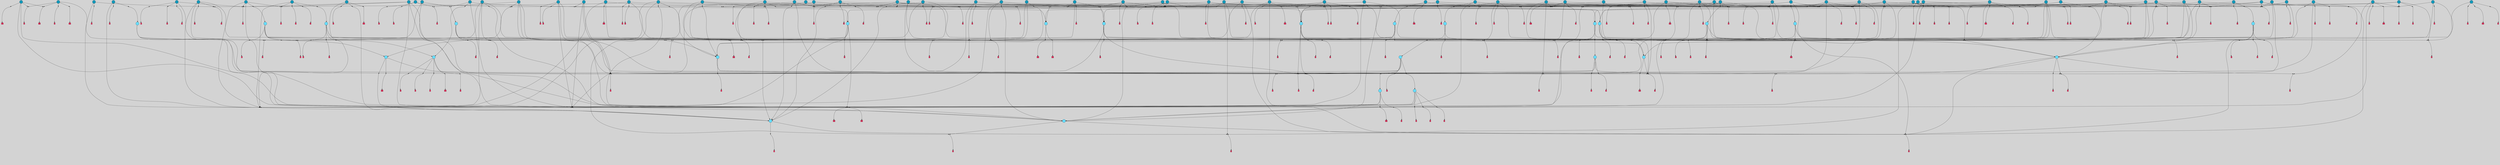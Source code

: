 // File exported with GEGELATI v1.3.1
// On the 2024-04-08 16:55:20
// With the File::TPGGraphDotExporter
digraph{
	graph[pad = "0.212, 0.055" bgcolor = lightgray]
	node[shape=circle style = filled label = ""]
		T3 [fillcolor="#66ddff"]
		T7 [fillcolor="#66ddff"]
		T9 [fillcolor="#66ddff"]
		T11 [fillcolor="#66ddff"]
		T24 [fillcolor="#66ddff"]
		T27 [fillcolor="#66ddff"]
		T82 [fillcolor="#66ddff"]
		T90 [fillcolor="#66ddff"]
		T111 [fillcolor="#66ddff"]
		T129 [fillcolor="#66ddff"]
		T131 [fillcolor="#66ddff"]
		T149 [fillcolor="#66ddff"]
		T158 [fillcolor="#1199bb"]
		T175 [fillcolor="#66ddff"]
		T188 [fillcolor="#66ddff"]
		T194 [fillcolor="#66ddff"]
		T237 [fillcolor="#1199bb"]
		T243 [fillcolor="#1199bb"]
		T262 [fillcolor="#1199bb"]
		T270 [fillcolor="#1199bb"]
		T273 [fillcolor="#1199bb"]
		T282 [fillcolor="#1199bb"]
		T288 [fillcolor="#1199bb"]
		T293 [fillcolor="#1199bb"]
		T308 [fillcolor="#1199bb"]
		T310 [fillcolor="#66ddff"]
		T319 [fillcolor="#66ddff"]
		T345 [fillcolor="#1199bb"]
		T350 [fillcolor="#66ddff"]
		T360 [fillcolor="#1199bb"]
		T369 [fillcolor="#1199bb"]
		T372 [fillcolor="#1199bb"]
		T386 [fillcolor="#66ddff"]
		T387 [fillcolor="#1199bb"]
		T390 [fillcolor="#1199bb"]
		T391 [fillcolor="#1199bb"]
		T393 [fillcolor="#1199bb"]
		T371 [fillcolor="#66ddff"]
		T407 [fillcolor="#66ddff"]
		T409 [fillcolor="#1199bb"]
		T410 [fillcolor="#66ddff"]
		T413 [fillcolor="#1199bb"]
		T414 [fillcolor="#66ddff"]
		T415 [fillcolor="#1199bb"]
		T416 [fillcolor="#1199bb"]
		T417 [fillcolor="#1199bb"]
		T418 [fillcolor="#1199bb"]
		T419 [fillcolor="#1199bb"]
		T420 [fillcolor="#66ddff"]
		T421 [fillcolor="#1199bb"]
		T422 [fillcolor="#1199bb"]
		T423 [fillcolor="#1199bb"]
		T424 [fillcolor="#1199bb"]
		T425 [fillcolor="#1199bb"]
		T427 [fillcolor="#1199bb"]
		T361 [fillcolor="#1199bb"]
		T431 [fillcolor="#1199bb"]
		T433 [fillcolor="#1199bb"]
		T434 [fillcolor="#1199bb"]
		T436 [fillcolor="#1199bb"]
		T437 [fillcolor="#1199bb"]
		T438 [fillcolor="#1199bb"]
		T439 [fillcolor="#1199bb"]
		T440 [fillcolor="#1199bb"]
		T443 [fillcolor="#1199bb"]
		T444 [fillcolor="#1199bb"]
		T445 [fillcolor="#1199bb"]
		T446 [fillcolor="#1199bb"]
		T447 [fillcolor="#1199bb"]
		T451 [fillcolor="#1199bb"]
		T452 [fillcolor="#1199bb"]
		T456 [fillcolor="#66ddff"]
		T458 [fillcolor="#1199bb"]
		T459 [fillcolor="#1199bb"]
		T460 [fillcolor="#66ddff"]
		T462 [fillcolor="#1199bb"]
		T469 [fillcolor="#1199bb"]
		T472 [fillcolor="#1199bb"]
		T473 [fillcolor="#1199bb"]
		T474 [fillcolor="#1199bb"]
		T476 [fillcolor="#1199bb"]
		T479 [fillcolor="#1199bb"]
		T480 [fillcolor="#1199bb"]
		T482 [fillcolor="#1199bb"]
		T483 [fillcolor="#1199bb"]
		T484 [fillcolor="#1199bb"]
		T485 [fillcolor="#1199bb"]
		T486 [fillcolor="#1199bb"]
		T487 [fillcolor="#1199bb"]
		T429 [fillcolor="#1199bb"]
		T488 [fillcolor="#1199bb"]
		T287 [fillcolor="#1199bb"]
		T490 [fillcolor="#1199bb"]
		T491 [fillcolor="#1199bb"]
		T492 [fillcolor="#1199bb"]
		T494 [fillcolor="#1199bb"]
		T495 [fillcolor="#1199bb"]
		T496 [fillcolor="#1199bb"]
		T497 [fillcolor="#1199bb"]
		T498 [fillcolor="#1199bb"]
		T321 [fillcolor="#1199bb"]
		T499 [fillcolor="#1199bb"]
		T500 [fillcolor="#1199bb"]
		T501 [fillcolor="#1199bb"]
		T502 [fillcolor="#1199bb"]
		P3949 [fillcolor="#cccccc" shape=point] //6|
		I3949 [shape=box style=invis label="6|1&2|6#1|7&#92;n10|7&2|0#1|5&#92;n9|4&0|1#2|2&#92;n8|6&0|0#1|0&#92;n"]
		P3949 -> I3949[style=invis]
		A3160 [fillcolor="#ff3366" shape=box margin=0.03 width=0 height=0 label="3"]
		T3 -> P3949 -> A3160
		P3950 [fillcolor="#cccccc" shape=point] //3|
		I3950 [shape=box style=invis label="7|6&2|4#0|2&#92;n10|3&2|7#1|4&#92;n11|6&0|4#0|1&#92;n7|1&0|0#2|6&#92;n7|6&0|3#2|6&#92;n4|0&2|6#0|1&#92;n4|4&2|5#0|2&#92;n4|6&0|4#2|7&#92;n10|0&2|3#1|5&#92;n2|6&0|5#0|2&#92;n1|0&2|3#0|7&#92;n1|6&2|0#0|5&#92;n6|2&0|1#0|7&#92;n9|2&0|3#2|7&#92;n5|3&0|6#0|6&#92;n1|7&2|5#2|3&#92;n8|1&2|7#0|6&#92;n1|0&2|5#2|1&#92;n7|1&2|2#2|5&#92;n7|4&2|6#0|3&#92;n"]
		P3950 -> I3950[style=invis]
		A3161 [fillcolor="#ff3366" shape=box margin=0.03 width=0 height=0 label="4"]
		T3 -> P3950 -> A3161
		P3951 [fillcolor="#cccccc" shape=point] //-3|
		I3951 [shape=box style=invis label="1|6&2|7#0|7&#92;n10|2&0|7#1|3&#92;n9|6&2|7#2|2&#92;n5|3&0|7#0|7&#92;n1|6&2|3#0|0&#92;n2|3&2|3#2|2&#92;n5|1&2|6#0|6&#92;n"]
		P3951 -> I3951[style=invis]
		A3162 [fillcolor="#ff3366" shape=box margin=0.03 width=0 height=0 label="7"]
		T7 -> P3951 -> A3162
		P3952 [fillcolor="#cccccc" shape=point] //5|
		I3952 [shape=box style=invis label="0|5&2|3#0|1&#92;n0|6&2|1#2|4&#92;n6|2&2|6#0|7&#92;n7|4&0|3#0|1&#92;n5|4&0|7#1|6&#92;n9|1&0|5#2|2&#92;n6|3&2|3#1|7&#92;n11|7&2|4#1|6&#92;n2|5&0|1#0|0&#92;n4|7&0|0#0|2&#92;n6|2&0|6#0|0&#92;n2|1&2|6#2|4&#92;n10|0&2|0#1|0&#92;n6|6&2|4#0|6&#92;n"]
		P3952 -> I3952[style=invis]
		A3163 [fillcolor="#ff3366" shape=box margin=0.03 width=0 height=0 label="8"]
		T7 -> P3952 -> A3163
		P3953 [fillcolor="#cccccc" shape=point] //-6|
		I3953 [shape=box style=invis label="11|1&0|7#2|0&#92;n10|4&0|1#1|0&#92;n4|3&2|4#2|1&#92;n0|5&2|0#0|0&#92;n6|1&0|0#0|3&#92;n8|2&2|0#0|4&#92;n11|4&2|0#1|6&#92;n7|0&2|6#2|3&#92;n5|3&2|6#2|0&#92;n2|0&2|0#0|4&#92;n"]
		P3953 -> I3953[style=invis]
		A3164 [fillcolor="#ff3366" shape=box margin=0.03 width=0 height=0 label="9"]
		T9 -> P3953 -> A3164
		P3954 [fillcolor="#cccccc" shape=point] //2|
		I3954 [shape=box style=invis label="6|3&2|7#1|4&#92;n8|6&0|0#2|5&#92;n2|1&0|2#0|3&#92;n8|7&0|6#0|4&#92;n2|1&2|0#0|1&#92;n0|0&2|2#2|3&#92;n6|6&0|7#2|1&#92;n6|1&0|7#2|6&#92;n5|4&2|7#0|4&#92;n0|3&0|4#2|0&#92;n11|0&2|0#2|5&#92;n4|5&2|5#2|4&#92;n5|7&0|6#0|4&#92;n9|7&2|5#0|3&#92;n5|4&2|1#0|3&#92;n5|3&0|1#1|7&#92;n0|4&0|3#2|5&#92;n"]
		P3954 -> I3954[style=invis]
		A3165 [fillcolor="#ff3366" shape=box margin=0.03 width=0 height=0 label="10"]
		T9 -> P3954 -> A3165
		P3955 [fillcolor="#cccccc" shape=point] //6|
		I3955 [shape=box style=invis label="3|0&2|7#2|2&#92;n3|2&0|4#2|5&#92;n5|1&0|2#1|0&#92;n8|7&0|1#2|0&#92;n8|5&0|3#0|6&#92;n0|2&0|2#2|3&#92;n1|5&2|5#0|5&#92;n5|6&0|6#0|7&#92;n6|7&0|0#2|6&#92;n1|2&2|3#0|0&#92;n7|7&2|3#0|4&#92;n0|7&2|7#0|6&#92;n1|0&2|2#2|7&#92;n4|4&0|1#0|0&#92;n"]
		P3955 -> I3955[style=invis]
		A3166 [fillcolor="#ff3366" shape=box margin=0.03 width=0 height=0 label="11"]
		T11 -> P3955 -> A3166
		P3956 [fillcolor="#cccccc" shape=point] //-4|
		I3956 [shape=box style=invis label="4|1&0|4#2|6&#92;n1|2&2|2#2|0&#92;n1|2&2|0#0|6&#92;n8|4&2|3#2|5&#92;n5|5&2|1#1|0&#92;n"]
		P3956 -> I3956[style=invis]
		A3167 [fillcolor="#ff3366" shape=box margin=0.03 width=0 height=0 label="12"]
		T11 -> P3956 -> A3167
		P3957 [fillcolor="#cccccc" shape=point] //1|
		I3957 [shape=box style=invis label="5|1&0|6#2|7&#92;n2|4&0|4#2|2&#92;n0|6&0|5#0|4&#92;n10|6&2|5#1|6&#92;n9|3&0|1#1|7&#92;n10|3&2|2#1|0&#92;n5|0&0|0#2|1&#92;n11|3&2|3#1|5&#92;n10|3&0|1#1|0&#92;n2|4&0|1#0|1&#92;n0|2&0|3#2|4&#92;n9|2&2|1#2|5&#92;n11|7&2|6#2|6&#92;n"]
		P3957 -> I3957[style=invis]
		T24 -> P3957 -> T7
		P3958 [fillcolor="#cccccc" shape=point] //5|
		I3958 [shape=box style=invis label="3|0&2|0#0|1&#92;n3|0&0|7#0|1&#92;n5|3&0|2#2|6&#92;n4|4&2|4#2|6&#92;n11|2&0|7#1|6&#92;n2|7&2|2#2|5&#92;n9|3&2|6#2|7&#92;n7|7&0|0#0|4&#92;n6|1&2|4#2|3&#92;n5|4&2|0#1|6&#92;n1|3&0|7#0|4&#92;n"]
		P3958 -> I3958[style=invis]
		A3168 [fillcolor="#ff3366" shape=box margin=0.03 width=0 height=0 label="7"]
		T24 -> P3958 -> A3168
		P3959 [fillcolor="#cccccc" shape=point] //-2|
		I3959 [shape=box style=invis label="4|1&0|4#0|3&#92;n4|2&0|5#2|0&#92;n5|5&2|6#0|5&#92;n1|4&0|1#0|2&#92;n6|3&2|7#1|5&#92;n0|4&2|0#0|3&#92;n8|5&2|5#1|2&#92;n10|7&2|7#1|1&#92;n3|4&0|0#2|1&#92;n3|6&2|5#2|5&#92;n8|3&0|1#0|7&#92;n10|0&2|7#1|3&#92;n4|1&2|4#0|1&#92;n9|3&2|0#0|4&#92;n3|6&2|0#0|4&#92;n1|2&0|6#2|1&#92;n4|0&2|1#2|2&#92;n"]
		P3959 -> I3959[style=invis]
		A3169 [fillcolor="#ff3366" shape=box margin=0.03 width=0 height=0 label="14"]
		T24 -> P3959 -> A3169
		P3960 [fillcolor="#cccccc" shape=point] //2|
		I3960 [shape=box style=invis label="9|1&2|3#0|1&#92;n5|2&2|0#2|4&#92;n3|6&2|5#2|7&#92;n7|0&2|5#0|4&#92;n1|2&0|3#0|5&#92;n7|3&2|7#0|0&#92;n"]
		P3960 -> I3960[style=invis]
		A3170 [fillcolor="#ff3366" shape=box margin=0.03 width=0 height=0 label="2"]
		T27 -> P3960 -> A3170
		P3961 [fillcolor="#cccccc" shape=point] //-6|
		I3961 [shape=box style=invis label="7|5&0|4#0|4&#92;n11|0&2|5#2|1&#92;n"]
		P3961 -> I3961[style=invis]
		A3171 [fillcolor="#ff3366" shape=box margin=0.03 width=0 height=0 label="3"]
		T27 -> P3961 -> A3171
		T27 -> P3950
		P3962 [fillcolor="#cccccc" shape=point] //0|
		I3962 [shape=box style=invis label="2|5&0|1#0|6&#92;n6|1&2|2#2|7&#92;n8|0&0|3#1|4&#92;n4|3&2|5#2|4&#92;n8|1&2|4#0|0&#92;n6|6&0|1#2|6&#92;n11|7&2|4#2|5&#92;n6|2&2|4#0|2&#92;n8|5&2|4#2|4&#92;n2|1&2|1#2|2&#92;n2|7&2|5#2|6&#92;n9|7&0|5#0|4&#92;n1|2&0|5#2|6&#92;n4|2&2|3#2|7&#92;n3|3&2|1#0|2&#92;n"]
		P3962 -> I3962[style=invis]
		A3172 [fillcolor="#ff3366" shape=box margin=0.03 width=0 height=0 label="5"]
		T27 -> P3962 -> A3172
		P3963 [fillcolor="#cccccc" shape=point] //0|
		I3963 [shape=box style=invis label="4|0&0|3#2|7&#92;n10|2&0|3#1|7&#92;n3|5&0|2#0|3&#92;n4|5&0|0#2|1&#92;n10|7&2|0#1|2&#92;n5|3&2|3#1|6&#92;n9|5&2|0#0|4&#92;n5|4&2|7#0|2&#92;n10|3&2|7#1|4&#92;n7|2&0|1#2|6&#92;n8|6&0|5#0|5&#92;n8|7&2|3#0|5&#92;n2|6&2|4#0|0&#92;n"]
		P3963 -> I3963[style=invis]
		A3173 [fillcolor="#ff3366" shape=box margin=0.03 width=0 height=0 label="5"]
		T27 -> P3963 -> A3173
		P3964 [fillcolor="#cccccc" shape=point] //6|
		I3964 [shape=box style=invis label="7|0&2|5#1|2&#92;n10|6&2|1#1|3&#92;n7|5&0|2#0|7&#92;n10|7&0|1#1|5&#92;n4|6&2|5#0|5&#92;n4|4&0|7#2|7&#92;n"]
		P3964 -> I3964[style=invis]
		A3174 [fillcolor="#ff3366" shape=box margin=0.03 width=0 height=0 label="7"]
		T82 -> P3964 -> A3174
		P3965 [fillcolor="#cccccc" shape=point] //6|
		I3965 [shape=box style=invis label="0|5&2|3#0|1&#92;n0|6&2|1#2|4&#92;n9|1&0|5#2|2&#92;n7|4&0|3#0|1&#92;n5|4&0|7#1|6&#92;n2|5&0|1#0|0&#92;n6|3&2|3#1|7&#92;n11|7&2|4#1|6&#92;n6|2&2|6#0|1&#92;n4|7&0|0#0|2&#92;n6|2&0|6#0|0&#92;n9|1&2|6#2|4&#92;n10|0&2|0#1|0&#92;n6|6&2|4#0|6&#92;n"]
		P3965 -> I3965[style=invis]
		A3175 [fillcolor="#ff3366" shape=box margin=0.03 width=0 height=0 label="8"]
		T82 -> P3965 -> A3175
		T82 -> P3953
		P3966 [fillcolor="#cccccc" shape=point] //-2|
		I3966 [shape=box style=invis label="8|4&2|1#2|5&#92;n4|1&0|7#2|1&#92;n5|7&2|3#2|2&#92;n10|4&2|5#1|7&#92;n10|0&2|6#1|3&#92;n4|5&2|7#0|6&#92;n9|5&2|4#0|4&#92;n2|4&0|5#0|7&#92;n11|1&2|4#2|6&#92;n5|6&0|7#1|2&#92;n2|7&2|7#2|6&#92;n5|2&0|5#1|5&#92;n3|0&0|6#0|2&#92;n4|0&0|4#2|4&#92;n4|4&2|6#0|7&#92;n10|6&2|0#1|4&#92;n9|7&0|3#1|4&#92;n1|4&2|6#0|3&#92;n11|5&2|6#0|3&#92;n0|3&0|5#0|1&#92;n"]
		P3966 -> I3966[style=invis]
		A3176 [fillcolor="#ff3366" shape=box margin=0.03 width=0 height=0 label="13"]
		T90 -> P3966 -> A3176
		P3967 [fillcolor="#cccccc" shape=point] //4|
		I3967 [shape=box style=invis label="7|1&2|6#1|3&#92;n10|1&0|3#1|6&#92;n8|5&2|3#2|1&#92;n11|5&0|0#2|6&#92;n4|1&0|6#0|0&#92;n11|1&0|2#0|3&#92;n2|0&2|1#0|7&#92;n"]
		P3967 -> I3967[style=invis]
		A3177 [fillcolor="#ff3366" shape=box margin=0.03 width=0 height=0 label="2"]
		T90 -> P3967 -> A3177
		P3968 [fillcolor="#cccccc" shape=point] //7|
		I3968 [shape=box style=invis label="10|3&0|1#1|4&#92;n4|6&0|0#0|2&#92;n4|5&0|6#0|0&#92;n4|3&0|6#2|1&#92;n7|0&0|3#1|2&#92;n4|7&0|6#0|5&#92;n7|6&0|7#0|6&#92;n6|6&0|0#0|3&#92;n11|1&0|4#2|5&#92;n10|2&0|3#1|2&#92;n"]
		P3968 -> I3968[style=invis]
		A3178 [fillcolor="#ff3366" shape=box margin=0.03 width=0 height=0 label="4"]
		T90 -> P3968 -> A3178
		P3969 [fillcolor="#cccccc" shape=point] //-3|
		I3969 [shape=box style=invis label="8|1&2|3#0|5&#92;n0|6&0|5#0|5&#92;n3|7&2|1#0|6&#92;n3|5&0|1#0|0&#92;n9|5&2|0#0|4&#92;n3|5&0|2#0|3&#92;n10|6&2|4#1|0&#92;n9|4&2|7#2|6&#92;n1|7&2|5#2|2&#92;n"]
		P3969 -> I3969[style=invis]
		A3179 [fillcolor="#ff3366" shape=box margin=0.03 width=0 height=0 label="5"]
		T90 -> P3969 -> A3179
		P3970 [fillcolor="#cccccc" shape=point] //-7|
		I3970 [shape=box style=invis label="3|0&2|0#0|1&#92;n1|1&0|2#0|4&#92;n11|2&0|7#1|6&#92;n9|7&0|0#0|4&#92;n3|0&0|7#0|1&#92;n9|3&2|6#2|7&#92;n5|3&0|2#2|6&#92;n6|1&2|4#2|3&#92;n5|4&2|0#1|6&#92;n1|3&0|7#0|7&#92;n"]
		P3970 -> I3970[style=invis]
		A3180 [fillcolor="#ff3366" shape=box margin=0.03 width=0 height=0 label="7"]
		T90 -> P3970 -> A3180
		P3971 [fillcolor="#cccccc" shape=point] //-5|
		I3971 [shape=box style=invis label="0|0&2|3#0|2&#92;n10|5&0|6#1|3&#92;n7|3&0|6#2|3&#92;n3|4&0|6#0|6&#92;n10|5&0|2#1|1&#92;n5|0&0|1#0|3&#92;n6|6&2|5#1|5&#92;n7|4&0|2#1|7&#92;n5|7&0|1#2|5&#92;n1|5&0|0#0|3&#92;n7|5&2|1#2|6&#92;n9|0&0|2#0|0&#92;n4|0&2|4#0|0&#92;n4|6&0|0#2|3&#92;n3|1&0|6#2|5&#92;n7|7&2|1#2|3&#92;n9|4&2|2#0|6&#92;n"]
		P3971 -> I3971[style=invis]
		T111 -> P3971 -> T9
		P3972 [fillcolor="#cccccc" shape=point] //7|
		I3972 [shape=box style=invis label="7|4&2|1#2|0&#92;n4|1&2|4#2|3&#92;n5|0&2|0#2|2&#92;n6|1&2|4#2|6&#92;n"]
		P3972 -> I3972[style=invis]
		A3181 [fillcolor="#ff3366" shape=box margin=0.03 width=0 height=0 label="9"]
		T111 -> P3972 -> A3181
		P3973 [fillcolor="#cccccc" shape=point] //2|
		I3973 [shape=box style=invis label="3|0&2|0#0|1&#92;n11|2&0|7#1|6&#92;n8|7&2|4#0|5&#92;n5|3&0|2#2|6&#92;n4|4&2|4#2|6&#92;n3|0&0|7#0|1&#92;n2|7&2|2#2|5&#92;n9|3&2|6#2|7&#92;n7|7&0|0#0|4&#92;n6|1&2|4#1|3&#92;n5|4&2|0#1|6&#92;n1|3&0|7#0|4&#92;n"]
		P3973 -> I3973[style=invis]
		A3182 [fillcolor="#ff3366" shape=box margin=0.03 width=0 height=0 label="7"]
		T111 -> P3973 -> A3182
		T111 -> P3953
		P3974 [fillcolor="#cccccc" shape=point] //8|
		I3974 [shape=box style=invis label="9|0&0|1#2|0&#92;n10|1&2|5#1|4&#92;n8|2&2|6#0|4&#92;n2|4&2|5#2|3&#92;n4|2&2|2#0|2&#92;n7|5&0|2#0|0&#92;n8|2&2|1#1|3&#92;n8|7&0|7#2|1&#92;n1|1&0|0#0|7&#92;n5|6&2|5#1|0&#92;n6|6&2|5#0|0&#92;n11|4&0|3#2|6&#92;n4|2&2|4#0|7&#92;n5|6&0|1#2|0&#92;n11|3&0|2#0|7&#92;n"]
		P3974 -> I3974[style=invis]
		A3183 [fillcolor="#ff3366" shape=box margin=0.03 width=0 height=0 label="6"]
		T129 -> P3974 -> A3183
		T129 -> P3958
		P3975 [fillcolor="#cccccc" shape=point] //10|
		I3975 [shape=box style=invis label="4|5&2|7#2|1&#92;n1|7&2|3#0|6&#92;n3|5&2|2#0|3&#92;n10|3&0|7#1|4&#92;n7|1&0|4#2|6&#92;n10|2&0|3#1|7&#92;n9|5&2|0#0|4&#92;n4|0&0|3#2|7&#92;n11|4&2|6#1|2&#92;n5|4&2|7#0|2&#92;n2|6&2|4#0|0&#92;n6|5&0|7#2|1&#92;n5|3&2|3#1|6&#92;n10|7&2|0#1|2&#92;n"]
		P3975 -> I3975[style=invis]
		A3184 [fillcolor="#ff3366" shape=box margin=0.03 width=0 height=0 label="5"]
		T129 -> P3975 -> A3184
		P3976 [fillcolor="#cccccc" shape=point] //5|
		I3976 [shape=box style=invis label="9|4&2|3#1|3&#92;n0|4&2|4#0|5&#92;n6|1&2|6#2|5&#92;n4|0&0|5#2|0&#92;n"]
		P3976 -> I3976[style=invis]
		A3185 [fillcolor="#ff3366" shape=box margin=0.03 width=0 height=0 label="7"]
		T129 -> P3976 -> A3185
		P3977 [fillcolor="#cccccc" shape=point] //6|
		I3977 [shape=box style=invis label="9|4&2|7#0|6&#92;n8|4&0|1#1|0&#92;n1|3&0|0#2|1&#92;n2|4&0|6#2|2&#92;n5|1&2|5#0|7&#92;n3|0&0|3#2|6&#92;n2|2&2|6#0|2&#92;n8|4&0|4#2|2&#92;n5|1&2|4#0|3&#92;n9|4&0|6#0|6&#92;n5|0&2|2#1|5&#92;n11|7&0|0#1|1&#92;n0|4&0|3#0|3&#92;n7|7&2|4#2|5&#92;n1|5&0|1#2|1&#92;n"]
		P3977 -> I3977[style=invis]
		A3186 [fillcolor="#ff3366" shape=box margin=0.03 width=0 height=0 label="1"]
		T129 -> P3977 -> A3186
		P3978 [fillcolor="#cccccc" shape=point] //6|
		I3978 [shape=box style=invis label="10|4&2|6#1|2&#92;n8|4&0|1#1|0&#92;n0|4&2|6#0|0&#92;n8|4&2|5#2|1&#92;n7|5&2|5#1|0&#92;n3|6&0|6#2|2&#92;n1|7&0|7#0|5&#92;n2|0&0|7#2|4&#92;n2|6&2|2#0|0&#92;n0|7&2|7#0|7&#92;n11|6&0|4#2|2&#92;n5|5&0|0#0|1&#92;n10|1&0|0#1|0&#92;n7|3&0|1#2|5&#92;n9|2&2|7#1|5&#92;n9|4&2|6#2|7&#92;n1|6&2|4#2|2&#92;n3|3&2|2#0|7&#92;n1|6&2|0#0|0&#92;n6|4&2|6#1|0&#92;n"]
		P3978 -> I3978[style=invis]
		A3187 [fillcolor="#ff3366" shape=box margin=0.03 width=0 height=0 label="1"]
		T131 -> P3978 -> A3187
		P3979 [fillcolor="#cccccc" shape=point] //9|
		I3979 [shape=box style=invis label="11|0&2|0#1|1&#92;n3|6&0|6#0|0&#92;n1|4&0|0#2|4&#92;n7|5&2|2#1|3&#92;n11|7&2|6#1|7&#92;n5|2&0|6#1|5&#92;n9|5&0|6#0|3&#92;n2|2&2|7#0|5&#92;n9|3&2|2#2|0&#92;n11|0&2|7#0|1&#92;n1|1&2|0#0|1&#92;n6|6&0|6#1|2&#92;n9|7&0|1#0|3&#92;n2|0&2|4#2|5&#92;n2|4&2|2#0|0&#92;n6|1&2|1#1|7&#92;n10|7&2|5#1|6&#92;n11|5&2|7#2|4&#92;n"]
		P3979 -> I3979[style=invis]
		A3188 [fillcolor="#ff3366" shape=box margin=0.03 width=0 height=0 label="1"]
		T131 -> P3979 -> A3188
		T131 -> P3961
		P3980 [fillcolor="#cccccc" shape=point] //5|
		I3980 [shape=box style=invis label="3|0&0|0#0|1&#92;n5|6&0|4#0|3&#92;n4|4&2|4#2|6&#92;n11|2&0|7#1|6&#92;n2|7&2|2#2|5&#92;n9|3&2|6#2|7&#92;n7|7&0|0#0|4&#92;n6|1&2|4#2|3&#92;n5|4&2|0#1|6&#92;n5|3&0|2#2|6&#92;n1|3&0|7#0|4&#92;n"]
		P3980 -> I3980[style=invis]
		A3189 [fillcolor="#ff3366" shape=box margin=0.03 width=0 height=0 label="7"]
		T131 -> P3980 -> A3189
		T131 -> P3976
		P3981 [fillcolor="#cccccc" shape=point] //-3|
		I3981 [shape=box style=invis label="2|6&0|0#0|7&#92;n9|6&2|0#0|6&#92;n3|0&0|5#0|1&#92;n5|5&0|4#0|3&#92;n6|1&2|4#2|3&#92;n2|7&2|2#2|5&#92;n5|3&0|2#2|6&#92;n7|7&0|0#0|4&#92;n5|4&2|0#1|6&#92;n9|3&2|6#2|7&#92;n1|3&0|7#0|4&#92;n"]
		P3981 -> I3981[style=invis]
		A3190 [fillcolor="#ff3366" shape=box margin=0.03 width=0 height=0 label="7"]
		T149 -> P3981 -> A3190
		P3982 [fillcolor="#cccccc" shape=point] //4|
		I3982 [shape=box style=invis label="6|0&0|7#1|0&#92;n8|6&2|6#2|7&#92;n"]
		P3982 -> I3982[style=invis]
		A3191 [fillcolor="#ff3366" shape=box margin=0.03 width=0 height=0 label="3"]
		T149 -> P3982 -> A3191
		P3983 [fillcolor="#cccccc" shape=point] //0|
		I3983 [shape=box style=invis label="2|5&0|1#0|6&#92;n6|1&2|2#2|7&#92;n8|0&0|3#1|4&#92;n11|7&2|4#2|5&#92;n8|1&2|4#0|0&#92;n6|6&0|1#2|6&#92;n7|0&2|4#1|0&#92;n4|1&2|5#2|4&#92;n6|2&2|4#0|2&#92;n8|5&2|4#2|4&#92;n2|1&2|1#2|2&#92;n2|7&2|5#2|6&#92;n9|7&0|5#0|4&#92;n1|2&0|5#2|6&#92;n4|2&2|3#2|7&#92;n3|3&2|1#0|2&#92;n"]
		P3983 -> I3983[style=invis]
		A3192 [fillcolor="#ff3366" shape=box margin=0.03 width=0 height=0 label="5"]
		T149 -> P3983 -> A3192
		P3984 [fillcolor="#cccccc" shape=point] //-8|
		I3984 [shape=box style=invis label="7|5&0|4#2|4&#92;n"]
		P3984 -> I3984[style=invis]
		A3193 [fillcolor="#ff3366" shape=box margin=0.03 width=0 height=0 label="3"]
		T149 -> P3984 -> A3193
		P3985 [fillcolor="#cccccc" shape=point] //7|
		I3985 [shape=box style=invis label="1|6&2|7#0|7&#92;n9|6&2|7#2|2&#92;n10|2&0|7#1|0&#92;n1|6&2|3#0|0&#92;n5|0&2|2#1|1&#92;n2|3&2|3#2|2&#92;n5|1&2|6#0|6&#92;n"]
		P3985 -> I3985[style=invis]
		T149 -> P3985 -> T90
		P3986 [fillcolor="#cccccc" shape=point] //7|
		I3986 [shape=box style=invis label="7|0&2|1#2|0&#92;n9|7&2|1#1|7&#92;n8|2&0|1#1|0&#92;n6|6&0|2#1|1&#92;n2|2&0|5#0|0&#92;n5|7&0|0#2|1&#92;n5|1&2|5#1|5&#92;n4|7&2|4#2|3&#92;n10|5&2|2#1|5&#92;n1|3&2|2#2|0&#92;n10|2&2|6#1|5&#92;n"]
		P3986 -> I3986[style=invis]
		A3194 [fillcolor="#ff3366" shape=box margin=0.03 width=0 height=0 label="1"]
		T158 -> P3986 -> A3194
		P3987 [fillcolor="#cccccc" shape=point] //7|
		I3987 [shape=box style=invis label="7|4&2|7#0|4&#92;n4|6&0|1#2|5&#92;n2|1&2|3#0|0&#92;n4|3&2|0#0|1&#92;n0|0&2|7#2|7&#92;n7|7&0|5#2|3&#92;n5|0&2|1#2|2&#92;n10|0&0|4#1|2&#92;n4|4&0|7#0|0&#92;n6|7&0|2#0|1&#92;n1|4&2|5#0|4&#92;n"]
		P3987 -> I3987[style=invis]
		A3195 [fillcolor="#ff3366" shape=box margin=0.03 width=0 height=0 label="0"]
		T158 -> P3987 -> A3195
		P3988 [fillcolor="#cccccc" shape=point] //5|
		I3988 [shape=box style=invis label="0|5&2|3#0|1&#92;n0|6&2|1#2|4&#92;n6|2&2|6#0|7&#92;n9|0&2|7#1|1&#92;n7|4&0|3#0|1&#92;n11|7&2|4#1|6&#92;n9|1&0|5#2|2&#92;n5|4&0|7#1|6&#92;n2|5&0|1#0|0&#92;n4|7&0|0#0|2&#92;n6|2&0|6#0|0&#92;n2|1&2|6#2|4&#92;n10|0&0|0#1|0&#92;n6|6&2|4#0|6&#92;n"]
		P3988 -> I3988[style=invis]
		T158 -> P3988 -> T129
		P3989 [fillcolor="#cccccc" shape=point] //3|
		I3989 [shape=box style=invis label="4|7&0|7#2|7&#92;n11|5&2|6#0|2&#92;n5|5&2|6#2|0&#92;n3|2&0|6#0|3&#92;n10|2&2|5#1|5&#92;n9|4&2|3#1|5&#92;n2|5&2|7#2|4&#92;n11|3&2|5#1|0&#92;n7|0&0|7#2|1&#92;n1|2&0|5#0|1&#92;n"]
		P3989 -> I3989[style=invis]
		A3196 [fillcolor="#ff3366" shape=box margin=0.03 width=0 height=0 label="5"]
		T175 -> P3989 -> A3196
		P3990 [fillcolor="#cccccc" shape=point] //2|
		I3990 [shape=box style=invis label="7|1&0|6#0|1&#92;n5|2&2|5#1|6&#92;n10|1&2|1#1|1&#92;n4|7&0|4#2|2&#92;n11|7&0|4#2|7&#92;n5|0&0|5#1|7&#92;n8|2&0|5#2|4&#92;n10|0&2|6#1|6&#92;n5|1&0|1#2|3&#92;n1|6&2|0#0|1&#92;n9|6&2|2#1|4&#92;n3|4&2|3#0|0&#92;n10|1&0|1#1|0&#92;n2|2&0|1#2|1&#92;n3|1&2|7#0|3&#92;n"]
		P3990 -> I3990[style=invis]
		A3197 [fillcolor="#ff3366" shape=box margin=0.03 width=0 height=0 label="10"]
		T175 -> P3990 -> A3197
		P3991 [fillcolor="#cccccc" shape=point] //-1|
		I3991 [shape=box style=invis label="1|7&2|1#0|6&#92;n8|1&2|3#0|5&#92;n10|6&2|7#1|0&#92;n1|7&2|5#0|2&#92;n0|3&0|3#2|2&#92;n3|5&0|1#0|0&#92;n3|5&0|2#0|3&#92;n1|5&2|0#0|4&#92;n5|7&2|2#2|5&#92;n4|0&2|3#0|3&#92;n"]
		P3991 -> I3991[style=invis]
		T175 -> P3991 -> T3
		P3992 [fillcolor="#cccccc" shape=point] //-3|
		I3992 [shape=box style=invis label="6|3&2|4#1|4&#92;n5|3&0|1#1|7&#92;n2|1&0|2#2|3&#92;n8|7&0|6#0|4&#92;n2|1&2|0#0|1&#92;n0|0&2|2#2|3&#92;n6|1&0|7#2|6&#92;n5|7&0|2#0|4&#92;n0|3&0|4#2|0&#92;n11|0&2|0#2|5&#92;n6|0&2|0#1|4&#92;n8|6&0|2#2|5&#92;n5|4&2|1#0|3&#92;n9|7&2|5#0|3&#92;n5|4&2|7#0|4&#92;n"]
		P3992 -> I3992[style=invis]
		A3198 [fillcolor="#ff3366" shape=box margin=0.03 width=0 height=0 label="10"]
		T175 -> P3992 -> A3198
		P3993 [fillcolor="#cccccc" shape=point] //4|
		I3993 [shape=box style=invis label="7|1&0|6#0|1&#92;n5|2&2|5#1|6&#92;n10|1&2|1#1|1&#92;n9|6&2|2#1|4&#92;n4|7&0|4#2|2&#92;n9|6&0|4#1|1&#92;n10|0&2|6#1|6&#92;n5|1&0|1#2|3&#92;n1|6&2|0#0|1&#92;n8|2&0|5#2|4&#92;n3|4&2|3#0|0&#92;n10|1&0|5#1|0&#92;n2|2&0|1#2|1&#92;n3|1&2|7#0|3&#92;n"]
		P3993 -> I3993[style=invis]
		A3199 [fillcolor="#ff3366" shape=box margin=0.03 width=0 height=0 label="10"]
		T175 -> P3993 -> A3199
		P3994 [fillcolor="#cccccc" shape=point] //-9|
		I3994 [shape=box style=invis label="10|7&2|3#1|3&#92;n6|1&2|4#2|3&#92;n2|0&2|0#2|7&#92;n5|4&2|5#1|3&#92;n2|2&2|1#0|3&#92;n9|0&2|0#0|3&#92;n"]
		P3994 -> I3994[style=invis]
		A3200 [fillcolor="#ff3366" shape=box margin=0.03 width=0 height=0 label="2"]
		T188 -> P3994 -> A3200
		T188 -> P3992
		P3995 [fillcolor="#cccccc" shape=point] //0|
		I3995 [shape=box style=invis label="2|6&2|4#2|0&#92;n3|7&0|2#0|3&#92;n10|3&0|3#1|7&#92;n4|5&0|0#2|1&#92;n10|7&2|0#1|2&#92;n5|3&2|3#1|6&#92;n8|6&0|5#0|5&#92;n4|5&0|5#2|6&#92;n5|4&2|7#0|2&#92;n10|3&2|7#1|4&#92;n9|5&2|0#0|4&#92;n8|7&2|3#0|5&#92;n4|0&0|3#2|7&#92;n"]
		P3995 -> I3995[style=invis]
		A3201 [fillcolor="#ff3366" shape=box margin=0.03 width=0 height=0 label="5"]
		T188 -> P3995 -> A3201
		P3996 [fillcolor="#cccccc" shape=point] //6|
		I3996 [shape=box style=invis label="9|0&2|1#2|0&#92;n5|6&0|1#2|0&#92;n3|2&0|0#0|3&#92;n8|2&2|6#0|1&#92;n2|4&2|5#2|3&#92;n10|1&2|5#1|4&#92;n7|5&0|2#0|0&#92;n8|2&2|1#1|3&#92;n8|7&0|7#2|1&#92;n1|1&0|0#0|7&#92;n6|3&2|5#0|5&#92;n11|3&0|2#0|7&#92;n11|4&0|3#2|6&#92;n4|2&2|4#0|7&#92;n4|2&2|2#0|2&#92;n5|6&2|5#1|0&#92;n"]
		P3996 -> I3996[style=invis]
		T188 -> P3996 -> T131
		P3997 [fillcolor="#cccccc" shape=point] //5|
		I3997 [shape=box style=invis label="3|0&2|0#2|1&#92;n3|0&0|7#0|1&#92;n5|3&0|2#2|6&#92;n4|4&2|4#2|6&#92;n5|4&2|0#1|6&#92;n2|7&2|2#2|5&#92;n1|3&0|7#0|4&#92;n11|6&2|2#0|7&#92;n7|7&0|0#0|4&#92;n6|1&2|4#2|3&#92;n11|0&0|7#1|6&#92;n9|3&2|6#2|7&#92;n"]
		P3997 -> I3997[style=invis]
		A3202 [fillcolor="#ff3366" shape=box margin=0.03 width=0 height=0 label="7"]
		T194 -> P3997 -> A3202
		P3998 [fillcolor="#cccccc" shape=point] //4|
		I3998 [shape=box style=invis label="7|1&0|6#0|1&#92;n6|7&2|7#1|7&#92;n10|1&2|1#1|1&#92;n9|6&2|2#1|4&#92;n4|7&0|4#2|2&#92;n9|6&0|5#1|1&#92;n10|0&2|6#1|6&#92;n5|1&0|1#2|3&#92;n10|1&0|5#1|0&#92;n3|4&2|3#0|0&#92;n8|2&0|5#2|4&#92;n1|6&2|0#0|0&#92;n2|3&0|1#2|6&#92;n5|2&2|2#1|6&#92;n2|2&0|1#2|1&#92;n3|1&2|7#0|3&#92;n6|7&2|3#0|4&#92;n"]
		P3998 -> I3998[style=invis]
		A3203 [fillcolor="#ff3366" shape=box margin=0.03 width=0 height=0 label="10"]
		T194 -> P3998 -> A3203
		P3999 [fillcolor="#cccccc" shape=point] //-4|
		I3999 [shape=box style=invis label="0|4&0|0#2|7&#92;n8|5&2|4#2|4&#92;n4|3&2|5#2|4&#92;n11|7&2|2#2|5&#92;n6|5&2|2#2|7&#92;n3|2&0|7#0|7&#92;n3|3&2|1#0|3&#92;n2|6&0|3#2|5&#92;n0|1&2|6#2|2&#92;n8|2&0|0#1|6&#92;n0|7&0|5#0|4&#92;n9|5&0|3#2|7&#92;n2|7&2|5#2|6&#92;n9|0&2|0#0|1&#92;n1|2&2|4#0|2&#92;n"]
		P3999 -> I3999[style=invis]
		T194 -> P3999 -> T27
		T194 -> P3987
		T237 -> P3962
		P4000 [fillcolor="#cccccc" shape=point] //-10|
		I4000 [shape=box style=invis label="8|2&2|7#1|7&#92;n9|2&2|5#0|4&#92;n10|7&0|7#1|6&#92;n9|7&2|6#0|3&#92;n4|4&2|1#0|1&#92;n5|6&2|0#1|4&#92;n0|0&2|0#0|5&#92;n4|5&0|1#0|2&#92;n6|1&0|7#0|6&#92;n"]
		P4000 -> I4000[style=invis]
		A3204 [fillcolor="#ff3366" shape=box margin=0.03 width=0 height=0 label="0"]
		T237 -> P4000 -> A3204
		P4001 [fillcolor="#cccccc" shape=point] //7|
		I4001 [shape=box style=invis label="3|3&2|7#0|4&#92;n4|3&2|6#0|3&#92;n8|4&0|6#1|2&#92;n5|6&2|3#0|4&#92;n0|7&2|1#0|5&#92;n8|7&2|2#2|5&#92;n9|1&0|0#1|0&#92;n10|1&2|1#1|4&#92;n10|5&0|6#1|7&#92;n5|2&2|3#0|4&#92;n2|0&2|6#2|7&#92;n1|7&0|1#0|7&#92;n"]
		P4001 -> I4001[style=invis]
		A3205 [fillcolor="#ff3366" shape=box margin=0.03 width=0 height=0 label="2"]
		T237 -> P4001 -> A3205
		P4002 [fillcolor="#cccccc" shape=point] //1|
		I4002 [shape=box style=invis label="2|2&2|3#0|2&#92;n2|2&0|5#2|5&#92;n8|4&0|1#1|0&#92;n9|7&0|6#0|3&#92;n5|1&2|2#0|7&#92;n10|7&0|7#1|3&#92;n7|7&2|4#2|5&#92;n5|5&0|2#2|1&#92;n2|6&2|2#0|0&#92;n9|3&2|2#2|0&#92;n0|6&0|6#2|2&#92;n7|7&0|1#2|3&#92;n3|6&0|1#0|5&#92;n1|5&0|1#2|7&#92;n"]
		P4002 -> I4002[style=invis]
		A3206 [fillcolor="#ff3366" shape=box margin=0.03 width=0 height=0 label="1"]
		T243 -> P4002 -> A3206
		P4003 [fillcolor="#cccccc" shape=point] //1|
		I4003 [shape=box style=invis label="5|4&0|7#1|6&#92;n2|1&2|6#2|4&#92;n0|6&2|1#2|4&#92;n2|5&0|1#0|0&#92;n6|3&2|3#1|7&#92;n11|7&2|7#0|3&#92;n0|5&2|3#0|7&#92;n7|5&2|3#1|1&#92;n4|7&0|0#0|2&#92;n6|2&0|6#0|0&#92;n11|7&2|4#1|6&#92;n5|4&0|7#1|4&#92;n10|0&2|2#1|0&#92;n9|6&2|4#0|6&#92;n"]
		P4003 -> I4003[style=invis]
		A3207 [fillcolor="#ff3366" shape=box margin=0.03 width=0 height=0 label="8"]
		T243 -> P4003 -> A3207
		P4004 [fillcolor="#cccccc" shape=point] //-3|
		I4004 [shape=box style=invis label="3|7&0|0#0|2&#92;n11|5&0|1#1|1&#92;n4|1&0|6#2|6&#92;n4|0&0|1#0|5&#92;n"]
		P4004 -> I4004[style=invis]
		T243 -> P4004 -> T24
		P4005 [fillcolor="#cccccc" shape=point] //-1|
		I4005 [shape=box style=invis label="11|7&0|1#0|6&#92;n3|4&0|1#0|3&#92;n0|4&0|2#2|2&#92;n0|6&2|5#0|5&#92;n1|5&0|5#0|6&#92;n4|4&0|1#0|5&#92;n1|0&0|0#2|6&#92;n6|4&2|2#0|2&#92;n1|7&2|5#2|2&#92;n0|3&2|2#2|6&#92;n"]
		P4005 -> I4005[style=invis]
		A3208 [fillcolor="#ff3366" shape=box margin=0.03 width=0 height=0 label="5"]
		T243 -> P4005 -> A3208
		P4006 [fillcolor="#cccccc" shape=point] //-2|
		I4006 [shape=box style=invis label="5|7&0|3#2|3&#92;n5|6&0|3#1|6&#92;n7|3&2|3#1|1&#92;n10|0&2|6#1|4&#92;n0|6&2|1#2|5&#92;n9|7&2|3#0|3&#92;n3|1&0|1#0|6&#92;n3|5&0|5#2|2&#92;n0|1&2|4#0|6&#92;n"]
		P4006 -> I4006[style=invis]
		A3209 [fillcolor="#ff3366" shape=box margin=0.03 width=0 height=0 label="2"]
		T243 -> P4006 -> A3209
		P4007 [fillcolor="#cccccc" shape=point] //6|
		I4007 [shape=box style=invis label="4|3&0|6#0|3&#92;n5|7&2|3#2|2&#92;n5|6&0|7#1|2&#92;n1|4&2|6#0|3&#92;n11|1&0|4#2|6&#92;n9|5&2|4#1|4&#92;n2|4&0|5#0|7&#92;n10|0&0|6#1|3&#92;n3|1&0|6#0|2&#92;n2|7&2|7#2|6&#92;n5|2&0|5#1|5&#92;n10|4&2|5#1|7&#92;n4|0&0|4#2|4&#92;n8|4&2|1#2|5&#92;n10|6&2|0#1|4&#92;n4|5&2|7#0|6&#92;n11|5&2|6#2|3&#92;n0|3&0|5#0|1&#92;n"]
		P4007 -> I4007[style=invis]
		A3210 [fillcolor="#ff3366" shape=box margin=0.03 width=0 height=0 label="13"]
		T262 -> P4007 -> A3210
		P4008 [fillcolor="#cccccc" shape=point] //-9|
		I4008 [shape=box style=invis label="2|0&2|0#2|1&#92;n4|4&2|4#2|6&#92;n9|1&0|3#1|7&#92;n5|3&0|2#2|6&#92;n2|7&2|2#2|5&#92;n5|4&2|0#1|6&#92;n3|0&0|7#0|1&#92;n1|3&0|7#0|4&#92;n11|6&2|2#0|7&#92;n7|7&0|0#0|4&#92;n11|0&0|7#1|6&#92;n9|3&2|6#2|7&#92;n"]
		P4008 -> I4008[style=invis]
		A3211 [fillcolor="#ff3366" shape=box margin=0.03 width=0 height=0 label="7"]
		T262 -> P4008 -> A3211
		T262 -> P3984
		P4009 [fillcolor="#cccccc" shape=point] //5|
		I4009 [shape=box style=invis label="6|0&2|7#2|7&#92;n3|6&2|6#2|6&#92;n6|3&0|5#1|2&#92;n"]
		P4009 -> I4009[style=invis]
		A3212 [fillcolor="#ff3366" shape=box margin=0.03 width=0 height=0 label="3"]
		T262 -> P4009 -> A3212
		T262 -> P3950
		P4010 [fillcolor="#cccccc" shape=point] //2|
		I4010 [shape=box style=invis label="0|0&2|1#2|0&#92;n10|2&2|6#1|5&#92;n10|5&2|2#1|5&#92;n4|7&2|4#2|3&#92;n5|7&0|0#2|1&#92;n5|1&2|5#1|5&#92;n9|7&0|7#1|0&#92;n9|7&2|1#1|7&#92;n4|6&2|6#0|1&#92;n6|6&0|2#0|1&#92;n1|3&2|2#2|5&#92;n2|2&0|5#0|0&#92;n"]
		P4010 -> I4010[style=invis]
		T270 -> P4010 -> T188
		T270 -> P3988
		T270 -> P3982
		P4011 [fillcolor="#cccccc" shape=point] //5|
		I4011 [shape=box style=invis label="6|0&0|2#1|3&#92;n4|2&2|4#2|7&#92;n11|4&0|6#1|0&#92;n"]
		P4011 -> I4011[style=invis]
		A3213 [fillcolor="#ff3366" shape=box margin=0.03 width=0 height=0 label="3"]
		T270 -> P4011 -> A3213
		P4012 [fillcolor="#cccccc" shape=point] //-2|
		I4012 [shape=box style=invis label="11|7&2|0#1|7&#92;n4|3&0|1#2|5&#92;n0|4&2|4#2|7&#92;n1|6&0|0#0|4&#92;n4|0&0|0#0|5&#92;n0|6&2|3#2|0&#92;n9|6&2|5#1|3&#92;n0|7&2|1#2|5&#92;n4|4&0|5#0|1&#92;n10|4&0|0#1|0&#92;n"]
		P4012 -> I4012[style=invis]
		A3214 [fillcolor="#ff3366" shape=box margin=0.03 width=0 height=0 label="12"]
		T273 -> P4012 -> A3214
		T273 -> P3991
		T273 -> P3992
		P4013 [fillcolor="#cccccc" shape=point] //-1|
		I4013 [shape=box style=invis label="11|7&0|1#0|6&#92;n11|0&0|1#2|5&#92;n0|4&0|2#2|2&#92;n0|6&2|5#0|5&#92;n3|4&0|1#0|3&#92;n1|5&0|5#0|6&#92;n4|4&0|1#0|5&#92;n1|0&0|0#2|6&#92;n6|4&2|2#0|2&#92;n0|3&2|2#2|6&#92;n"]
		P4013 -> I4013[style=invis]
		A3215 [fillcolor="#ff3366" shape=box margin=0.03 width=0 height=0 label="5"]
		T273 -> P4013 -> A3215
		P4014 [fillcolor="#cccccc" shape=point] //-8|
		I4014 [shape=box style=invis label="0|4&0|3#2|5&#92;n2|1&0|2#2|3&#92;n8|7&0|6#0|4&#92;n0|4&2|4#0|1&#92;n9|4&2|5#0|3&#92;n0|0&2|7#2|3&#92;n4|5&2|5#2|4&#92;n5|7&0|6#0|4&#92;n5|4&2|7#0|4&#92;n0|3&0|4#2|0&#92;n6|3&2|2#1|4&#92;n11|7&2|0#2|5&#92;n6|1&0|7#2|5&#92;n5|3&0|1#1|7&#92;n2|0&2|0#0|1&#92;n6|6&0|7#2|1&#92;n"]
		P4014 -> I4014[style=invis]
		A3216 [fillcolor="#ff3366" shape=box margin=0.03 width=0 height=0 label="10"]
		T273 -> P4014 -> A3216
		P4015 [fillcolor="#cccccc" shape=point] //2|
		I4015 [shape=box style=invis label="6|1&2|4#2|3&#92;n9|0&2|0#0|3&#92;n0|7&0|4#2|2&#92;n9|7&2|5#1|3&#92;n2|0&0|0#2|7&#92;n2|2&2|1#0|7&#92;n5|3&0|7#1|4&#92;n"]
		P4015 -> I4015[style=invis]
		A3217 [fillcolor="#ff3366" shape=box margin=0.03 width=0 height=0 label="2"]
		T282 -> P4015 -> A3217
		T282 -> P3995
		P4016 [fillcolor="#cccccc" shape=point] //-9|
		I4016 [shape=box style=invis label="4|7&2|6#0|5&#92;n11|3&0|2#2|6&#92;n10|2&2|4#1|6&#92;n3|0&2|6#2|7&#92;n4|3&0|5#0|7&#92;n2|3&0|7#0|7&#92;n10|6&0|7#1|5&#92;n10|1&2|2#1|1&#92;n1|7&0|3#2|6&#92;n"]
		P4016 -> I4016[style=invis]
		A3218 [fillcolor="#ff3366" shape=box margin=0.03 width=0 height=0 label="4"]
		T282 -> P4016 -> A3218
		P4017 [fillcolor="#cccccc" shape=point] //-4|
		I4017 [shape=box style=invis label="2|5&2|1#0|7&#92;n8|0&2|3#2|1&#92;n4|1&0|6#0|0&#92;n3|0&2|4#2|5&#92;n"]
		P4017 -> I4017[style=invis]
		A3219 [fillcolor="#ff3366" shape=box margin=0.03 width=0 height=0 label="2"]
		T282 -> P4017 -> A3219
		P4018 [fillcolor="#cccccc" shape=point] //9|
		I4018 [shape=box style=invis label="9|0&2|4#1|2&#92;n10|3&0|5#1|7&#92;n"]
		P4018 -> I4018[style=invis]
		A3220 [fillcolor="#ff3366" shape=box margin=0.03 width=0 height=0 label="3"]
		T282 -> P4018 -> A3220
		P4019 [fillcolor="#cccccc" shape=point] //3|
		I4019 [shape=box style=invis label="5|4&2|4#1|3&#92;n11|5&2|6#0|2&#92;n5|5&2|6#2|0&#92;n3|2&0|6#0|3&#92;n4|7&0|7#2|7&#92;n10|2&2|5#1|5&#92;n9|4&2|3#1|5&#92;n2|5&2|7#2|4&#92;n11|3&2|5#1|0&#92;n7|0&0|7#1|1&#92;n1|2&0|5#0|1&#92;n"]
		P4019 -> I4019[style=invis]
		A3221 [fillcolor="#ff3366" shape=box margin=0.03 width=0 height=0 label="5"]
		T288 -> P4019 -> A3221
		T288 -> P3991
		T288 -> P3992
		T288 -> P3993
		P4020 [fillcolor="#cccccc" shape=point] //5|
		I4020 [shape=box style=invis label="1|6&2|4#0|0&#92;n3|7&2|5#2|6&#92;n10|2&0|7#1|3&#92;n7|0&0|7#2|2&#92;n2|3&2|3#0|2&#92;n5|3&0|7#0|7&#92;n"]
		P4020 -> I4020[style=invis]
		A3222 [fillcolor="#ff3366" shape=box margin=0.03 width=0 height=0 label="7"]
		T288 -> P4020 -> A3222
		P4021 [fillcolor="#cccccc" shape=point] //6|
		I4021 [shape=box style=invis label="7|0&2|1#2|0&#92;n9|7&2|1#1|2&#92;n6|6&0|2#1|1&#92;n1|3&2|2#2|0&#92;n8|2&0|1#1|0&#92;n4|2&0|5#0|0&#92;n5|7&0|0#2|1&#92;n5|1&2|5#1|5&#92;n2|6&2|1#2|1&#92;n10|5&2|2#1|5&#92;n4|7&2|4#2|3&#92;n10|2&2|6#1|5&#92;n3|0&0|1#0|0&#92;n"]
		P4021 -> I4021[style=invis]
		A3223 [fillcolor="#ff3366" shape=box margin=0.03 width=0 height=0 label="1"]
		T293 -> P4021 -> A3223
		T293 -> P4004
		T293 -> P3958
		T293 -> P3962
		T293 -> P3953
		P4022 [fillcolor="#cccccc" shape=point] //-2|
		I4022 [shape=box style=invis label="11|7&2|0#1|7&#92;n4|5&0|2#2|0&#92;n4|0&0|0#0|5&#92;n0|4&2|4#2|7&#92;n1|6&0|0#0|4&#92;n4|3&0|1#2|5&#92;n9|6&2|5#1|3&#92;n0|7&2|1#2|5&#92;n4|4&0|5#0|1&#92;n10|0&0|0#1|0&#92;n"]
		P4022 -> I4022[style=invis]
		A3224 [fillcolor="#ff3366" shape=box margin=0.03 width=0 height=0 label="12"]
		T308 -> P4022 -> A3224
		T308 -> P3991
		T308 -> P4013
		T308 -> P4014
		P4023 [fillcolor="#cccccc" shape=point] //3|
		I4023 [shape=box style=invis label="10|2&2|4#1|0&#92;n2|3&0|0#2|4&#92;n10|4&2|5#1|2&#92;n6|1&0|3#2|4&#92;n0|0&0|1#2|6&#92;n2|6&2|3#0|5&#92;n1|5&0|2#2|0&#92;n5|6&0|6#2|6&#92;n6|7&0|5#0|5&#92;n"]
		P4023 -> I4023[style=invis]
		A3225 [fillcolor="#ff3366" shape=box margin=0.03 width=0 height=0 label="5"]
		T308 -> P4023 -> A3225
		P4024 [fillcolor="#cccccc" shape=point] //-5|
		I4024 [shape=box style=invis label="10|6&2|5#1|6&#92;n9|3&0|1#1|7&#92;n2|4&0|1#0|1&#92;n11|3&0|7#1|6&#92;n5|1&0|6#2|7&#92;n8|0&0|0#0|1&#92;n0|6&0|7#0|4&#92;n6|7&2|6#2|6&#92;n11|0&2|3#0|5&#92;n"]
		P4024 -> I4024[style=invis]
		T310 -> P4024 -> T7
		P4025 [fillcolor="#cccccc" shape=point] //3|
		I4025 [shape=box style=invis label="7|1&2|6#2|3&#92;n10|1&0|3#1|6&#92;n4|1&0|6#0|0&#92;n2|0&2|1#2|7&#92;n11|1&0|2#0|3&#92;n"]
		P4025 -> I4025[style=invis]
		A3226 [fillcolor="#ff3366" shape=box margin=0.03 width=0 height=0 label="2"]
		T310 -> P4025 -> A3226
		P4026 [fillcolor="#cccccc" shape=point] //2|
		I4026 [shape=box style=invis label="9|1&2|3#0|1&#92;n3|6&2|5#2|7&#92;n1|2&0|3#0|5&#92;n7|0&2|5#1|4&#92;n7|3&2|7#0|0&#92;n7|6&2|5#0|7&#92;n"]
		P4026 -> I4026[style=invis]
		A3227 [fillcolor="#ff3366" shape=box margin=0.03 width=0 height=0 label="2"]
		T310 -> P4026 -> A3227
		P4027 [fillcolor="#cccccc" shape=point] //4|
		I4027 [shape=box style=invis label="5|0&2|6#2|3&#92;n8|1&2|3#1|7&#92;n"]
		P4027 -> I4027[style=invis]
		A3228 [fillcolor="#ff3366" shape=box margin=0.03 width=0 height=0 label="3"]
		T310 -> P4027 -> A3228
		T310 -> P4024
		T319 -> P3979
		T319 -> P3976
		P4028 [fillcolor="#cccccc" shape=point] //9|
		I4028 [shape=box style=invis label="9|6&2|0#1|3&#92;n7|1&0|3#0|4&#92;n9|6&2|0#0|1&#92;n1|5&0|0#0|5&#92;n8|6&2|4#0|0&#92;n7|4&2|4#0|7&#92;n6|0&2|4#2|0&#92;n7|7&2|4#2|2&#92;n"]
		P4028 -> I4028[style=invis]
		A3229 [fillcolor="#ff3366" shape=box margin=0.03 width=0 height=0 label="5"]
		T319 -> P4028 -> A3229
		T319 -> P3999
		P4029 [fillcolor="#cccccc" shape=point] //-4|
		I4029 [shape=box style=invis label="11|3&0|7#1|7&#92;n11|7&0|7#2|7&#92;n5|3&0|3#2|0&#92;n0|1&2|2#0|4&#92;n0|0&0|4#2|5&#92;n6|3&2|1#2|3&#92;n11|7&0|0#0|4&#92;n0|0&0|0#0|2&#92;n1|1&0|4#0|3&#92;n6|5&2|7#1|2&#92;n6|6&0|3#2|7&#92;n6|2&0|4#0|0&#92;n5|5&2|6#0|5&#92;n"]
		P4029 -> I4029[style=invis]
		A3230 [fillcolor="#ff3366" shape=box margin=0.03 width=0 height=0 label="8"]
		T319 -> P4029 -> A3230
		T345 -> P3952
		P4030 [fillcolor="#cccccc" shape=point] //10|
		I4030 [shape=box style=invis label="8|6&0|0#1|2&#92;n4|3&0|3#0|3&#92;n10|7&2|0#1|5&#92;n7|0&2|6#2|2&#92;n9|2&0|4#0|7&#92;n2|7&2|1#0|4&#92;n"]
		P4030 -> I4030[style=invis]
		A3231 [fillcolor="#ff3366" shape=box margin=0.03 width=0 height=0 label="3"]
		T345 -> P4030 -> A3231
		P4031 [fillcolor="#cccccc" shape=point] //4|
		I4031 [shape=box style=invis label="11|1&0|7#2|0&#92;n0|7&2|2#2|0&#92;n4|3&2|4#2|1&#92;n0|5&2|0#0|6&#92;n6|1&0|0#0|3&#92;n8|2&2|0#0|4&#92;n7|0&2|6#2|3&#92;n10|4&0|1#1|0&#92;n5|3&2|6#2|0&#92;n2|0&2|0#0|4&#92;n"]
		P4031 -> I4031[style=invis]
		T345 -> P4031 -> T27
		T345 -> P4008
		P4032 [fillcolor="#cccccc" shape=point] //-8|
		I4032 [shape=box style=invis label="0|5&2|3#0|1&#92;n0|6&2|1#2|4&#92;n4|7&0|0#0|2&#92;n7|4&0|3#2|1&#92;n10|2&0|7#1|4&#92;n5|4&0|7#1|6&#92;n6|3&2|3#1|7&#92;n11|7&2|4#1|6&#92;n2|5&0|1#0|0&#92;n6|2&2|6#0|7&#92;n6|2&0|6#0|0&#92;n2|1&2|6#2|4&#92;n10|0&2|0#1|0&#92;n6|6&2|4#0|6&#92;n"]
		P4032 -> I4032[style=invis]
		A3232 [fillcolor="#ff3366" shape=box margin=0.03 width=0 height=0 label="8"]
		T345 -> P4032 -> A3232
		T350 -> P3999
		T350 -> P3987
		P4033 [fillcolor="#cccccc" shape=point] //3|
		I4033 [shape=box style=invis label="5|4&2|7#0|1&#92;n0|6&0|6#2|2&#92;n9|5&2|2#2|0&#92;n3|6&2|7#0|2&#92;n3|5&0|0#0|6&#92;n2|6&0|6#2|2&#92;n2|6&2|2#0|0&#92;n5|1&0|4#0|5&#92;n2|6&0|5#2|5&#92;n1|0&0|7#2|2&#92;n4|7&0|6#2|4&#92;n7|3&0|6#2|5&#92;n1|1&0|1#0|3&#92;n"]
		P4033 -> I4033[style=invis]
		A3233 [fillcolor="#ff3366" shape=box margin=0.03 width=0 height=0 label="1"]
		T350 -> P4033 -> A3233
		P4034 [fillcolor="#cccccc" shape=point] //-2|
		I4034 [shape=box style=invis label="2|0&2|3#2|5&#92;n10|3&2|7#1|4&#92;n8|1&2|7#0|6&#92;n7|6&0|3#2|6&#92;n4|0&2|6#0|1&#92;n4|4&2|5#0|2&#92;n4|6&0|2#2|7&#92;n7|6&2|4#0|2&#92;n11|7&2|7#0|3&#92;n6|6&0|3#0|6&#92;n1|6&2|0#0|5&#92;n11|6&0|4#0|1&#92;n2|6&0|5#0|2&#92;n6|2&0|1#0|7&#92;n9|2&0|3#2|7&#92;n5|3&0|6#0|6&#92;n7|1&2|2#2|5&#92;n1|0&2|3#0|7&#92;n1|0&2|5#0|1&#92;n3|4&2|6#0|3&#92;n"]
		P4034 -> I4034[style=invis]
		A3234 [fillcolor="#ff3366" shape=box margin=0.03 width=0 height=0 label="4"]
		T350 -> P4034 -> A3234
		T350 -> P3987
		T360 -> P4021
		T360 -> P4004
		P4035 [fillcolor="#cccccc" shape=point] //3|
		I4035 [shape=box style=invis label="10|0&2|0#1|0&#92;n5|1&0|2#0|4&#92;n10|3&2|0#1|3&#92;n10|6&2|4#1|0&#92;n9|4&0|7#2|7&#92;n"]
		P4035 -> I4035[style=invis]
		A3235 [fillcolor="#ff3366" shape=box margin=0.03 width=0 height=0 label="5"]
		T360 -> P4035 -> A3235
		P4036 [fillcolor="#cccccc" shape=point] //-6|
		I4036 [shape=box style=invis label="4|5&2|7#2|1&#92;n1|7&2|3#0|6&#92;n6|5&0|7#1|4&#92;n3|5&2|2#0|3&#92;n10|3&0|7#1|4&#92;n6|5&0|7#2|1&#92;n10|2&2|3#1|7&#92;n9|5&2|0#0|4&#92;n4|0&0|3#2|7&#92;n11|4&2|6#1|2&#92;n5|4&2|7#0|2&#92;n7|1&0|4#2|6&#92;n5|3&2|3#1|6&#92;n10|7&2|0#1|2&#92;n"]
		P4036 -> I4036[style=invis]
		A3236 [fillcolor="#ff3366" shape=box margin=0.03 width=0 height=0 label="5"]
		T360 -> P4036 -> A3236
		P4037 [fillcolor="#cccccc" shape=point] //-1|
		I4037 [shape=box style=invis label="2|7&0|3#0|4&#92;n6|0&2|2#0|6&#92;n7|3&2|7#0|0&#92;n7|1&2|5#0|4&#92;n9|1&2|3#0|3&#92;n1|2&0|7#0|5&#92;n5|6&0|6#0|0&#92;n9|6&2|5#2|4&#92;n"]
		P4037 -> I4037[style=invis]
		T369 -> P4037 -> T82
		T369 -> P3950
		T369 -> P4000
		P4038 [fillcolor="#cccccc" shape=point] //-7|
		I4038 [shape=box style=invis label="3|0&2|7#0|1&#92;n1|3&0|7#0|2&#92;n5|4&2|7#1|6&#92;n11|6&2|2#0|7&#92;n10|3&0|7#1|4&#92;n6|1&2|4#2|3&#92;n7|7&0|0#0|4&#92;n9|0&0|7#1|3&#92;n4|4&2|4#2|6&#92;n9|3&2|6#2|7&#92;n"]
		P4038 -> I4038[style=invis]
		A3237 [fillcolor="#ff3366" shape=box margin=0.03 width=0 height=0 label="7"]
		T369 -> P4038 -> A3237
		P4039 [fillcolor="#cccccc" shape=point] //-4|
		I4039 [shape=box style=invis label="7|5&2|5#1|5&#92;n9|6&2|3#0|3&#92;n10|6&2|1#1|0&#92;n8|0&0|5#1|3&#92;n6|6&2|5#0|7&#92;n7|5&2|2#0|7&#92;n"]
		P4039 -> I4039[style=invis]
		A3238 [fillcolor="#ff3366" shape=box margin=0.03 width=0 height=0 label="7"]
		T369 -> P4039 -> A3238
		P4040 [fillcolor="#cccccc" shape=point] //-2|
		I4040 [shape=box style=invis label="11|0&2|0#1|1&#92;n11|5&2|7#2|4&#92;n3|4&0|6#0|0&#92;n9|5&2|2#2|3&#92;n9|5&0|6#0|1&#92;n2|0&2|2#0|0&#92;n11|0&2|7#0|1&#92;n9|7&0|1#0|3&#92;n10|7&2|0#1|6&#92;n1|4&0|0#2|4&#92;n2|2&2|7#0|5&#92;n1|0&2|4#2|5&#92;n9|4&2|0#1|7&#92;n1|5&0|4#2|4&#92;n11|5&0|1#1|7&#92;n"]
		P4040 -> I4040[style=invis]
		A3239 [fillcolor="#ff3366" shape=box margin=0.03 width=0 height=0 label="1"]
		T372 -> P4040 -> A3239
		T372 -> P4024
		P4041 [fillcolor="#cccccc" shape=point] //-1|
		I4041 [shape=box style=invis label="7|1&0|6#0|3&#92;n4|1&2|2#2|2&#92;n10|0&0|3#1|4&#92;n7|6&2|3#1|7&#92;n6|2&2|7#1|7&#92;n9|5&2|1#2|7&#92;n3|5&0|0#2|2&#92;n10|7&2|0#1|2&#92;n5|0&0|6#1|6&#92;n"]
		P4041 -> I4041[style=invis]
		A3240 [fillcolor="#ff3366" shape=box margin=0.03 width=0 height=0 label="2"]
		T372 -> P4041 -> A3240
		P4042 [fillcolor="#cccccc" shape=point] //-5|
		I4042 [shape=box style=invis label="2|6&0|1#2|3&#92;n7|7&2|3#0|2&#92;n11|1&0|7#2|1&#92;n1|5&0|5#0|6&#92;n11|6&2|2#1|3&#92;n1|4&0|5#0|2&#92;n1|0&2|7#0|1&#92;n"]
		P4042 -> I4042[style=invis]
		A3241 [fillcolor="#ff3366" shape=box margin=0.03 width=0 height=0 label="7"]
		T386 -> P4042 -> A3241
		P4043 [fillcolor="#cccccc" shape=point] //6|
		I4043 [shape=box style=invis label="9|3&2|2#2|1&#92;n11|7&2|0#0|0&#92;n7|2&2|7#0|5&#92;n0|0&2|4#0|3&#92;n3|2&0|1#2|7&#92;n1|1&0|6#0|6&#92;n11|7&2|0#1|5&#92;n1|2&2|3#0|2&#92;n1|2&0|6#2|3&#92;n"]
		P4043 -> I4043[style=invis]
		A3242 [fillcolor="#ff3366" shape=box margin=0.03 width=0 height=0 label="2"]
		T386 -> P4043 -> A3242
		T386 -> P3958
		T387 -> P3986
		P4044 [fillcolor="#cccccc" shape=point] //4|
		I4044 [shape=box style=invis label="0|5&2|3#0|1&#92;n0|6&2|1#2|4&#92;n6|2&2|6#0|7&#92;n9|1&2|5#2|2&#92;n7|4&0|3#0|1&#92;n11|7&2|4#1|6&#92;n9|0&2|7#1|1&#92;n5|4&0|7#1|6&#92;n2|5&0|1#0|0&#92;n4|7&0|0#0|2&#92;n6|2&0|6#0|0&#92;n2|1&2|6#2|4&#92;n10|0&0|0#1|0&#92;n2|7&2|6#0|3&#92;n6|6&2|4#0|6&#92;n"]
		P4044 -> I4044[style=invis]
		T387 -> P4044 -> T129
		P4045 [fillcolor="#cccccc" shape=point] //-8|
		I4045 [shape=box style=invis label="2|3&0|0#0|3&#92;n10|7&2|7#1|0&#92;n5|0&2|0#2|3&#92;n9|3&0|3#2|3&#92;n3|2&0|3#0|5&#92;n4|2&2|6#2|1&#92;n"]
		P4045 -> I4045[style=invis]
		T387 -> P4045 -> T111
		P4046 [fillcolor="#cccccc" shape=point] //-1|
		I4046 [shape=box style=invis label="5|1&2|7#2|1&#92;n7|1&2|0#2|7&#92;n1|6&2|7#0|7&#92;n8|5&2|1#0|3&#92;n6|0&2|7#1|6&#92;n5|5&0|7#0|1&#92;n6|4&2|2#2|4&#92;n10|2&0|7#1|3&#92;n2|3&2|3#2|2&#92;n0|6&2|5#0|2&#92;n"]
		P4046 -> I4046[style=invis]
		A3243 [fillcolor="#ff3366" shape=box margin=0.03 width=0 height=0 label="7"]
		T387 -> P4046 -> A3243
		T387 -> P3953
		P4047 [fillcolor="#cccccc" shape=point] //3|
		I4047 [shape=box style=invis label="9|2&0|6#0|5&#92;n7|0&0|5#0|3&#92;n5|4&0|2#2|2&#92;n6|6&2|3#2|6&#92;n"]
		P4047 -> I4047[style=invis]
		T390 -> P4047 -> T3
		P4048 [fillcolor="#cccccc" shape=point] //7|
		I4048 [shape=box style=invis label="7|2&0|4#1|3&#92;n7|7&0|0#0|4&#92;n4|4&2|4#2|6&#92;n2|3&2|2#2|5&#92;n8|0&0|2#2|1&#92;n9|3&2|6#2|7&#92;n6|4&2|4#2|3&#92;n3|3&2|0#0|1&#92;n6|4&2|0#1|6&#92;n5|3&0|7#0|4&#92;n"]
		P4048 -> I4048[style=invis]
		A3244 [fillcolor="#ff3366" shape=box margin=0.03 width=0 height=0 label="7"]
		T390 -> P4048 -> A3244
		T390 -> P4024
		P4049 [fillcolor="#cccccc" shape=point] //-3|
		I4049 [shape=box style=invis label="11|7&2|3#2|0&#92;n5|5&2|7#2|7&#92;n8|6&2|7#1|2&#92;n1|7&0|3#0|6&#92;n4|0&2|1#2|2&#92;n10|1&0|5#1|6&#92;n5|3&0|3#2|6&#92;n9|0&0|2#0|0&#92;n3|2&0|1#2|6&#92;n0|1&2|4#0|0&#92;n"]
		P4049 -> I4049[style=invis]
		A3245 [fillcolor="#ff3366" shape=box margin=0.03 width=0 height=0 label="6"]
		T390 -> P4049 -> A3245
		T390 -> P4001
		P4050 [fillcolor="#cccccc" shape=point] //6|
		I4050 [shape=box style=invis label="10|4&2|6#1|2&#92;n8|4&0|1#1|0&#92;n0|4&2|6#0|0&#92;n8|4&2|5#2|1&#92;n3|6&0|6#2|2&#92;n1|7&0|7#0|5&#92;n1|6&2|4#2|2&#92;n2|6&2|2#0|0&#92;n0|7&2|7#0|7&#92;n11|6&0|4#2|2&#92;n4|5&0|0#0|1&#92;n1|6&2|0#0|0&#92;n7|3&0|1#2|5&#92;n9|2&2|7#1|5&#92;n7|4&2|6#2|7&#92;n1|1&0|3#2|0&#92;n2|0&0|7#2|4&#92;n3|3&2|2#0|7&#92;n10|1&0|0#1|0&#92;n6|4&2|6#1|0&#92;n"]
		P4050 -> I4050[style=invis]
		A3246 [fillcolor="#ff3366" shape=box margin=0.03 width=0 height=0 label="1"]
		T391 -> P4050 -> A3246
		T391 -> P4024
		P4051 [fillcolor="#cccccc" shape=point] //-10|
		I4051 [shape=box style=invis label="7|0&2|4#0|2&#92;n2|6&0|5#2|3&#92;n5|7&0|1#0|1&#92;n7|1&0|0#2|6&#92;n10|1&0|2#1|7&#92;n7|6&0|3#2|6&#92;n4|0&2|6#0|1&#92;n5|3&0|6#0|6&#92;n6|2&0|1#0|1&#92;n9|2&0|3#2|7&#92;n2|6&0|5#0|2&#92;n1|0&2|3#0|7&#92;n1|6&2|0#0|5&#92;n4|6&0|4#2|7&#92;n7|4&2|6#0|3&#92;n4|4&2|5#0|2&#92;n8|1&2|7#0|6&#92;n1|0&2|1#2|1&#92;n7|1&2|2#2|5&#92;n10|0&2|3#1|5&#92;n"]
		P4051 -> I4051[style=invis]
		T391 -> P4051 -> T386
		T393 -> P3997
		T393 -> P3998
		T393 -> P3999
		P4052 [fillcolor="#cccccc" shape=point] //6|
		I4052 [shape=box style=invis label="0|3&2|6#2|1&#92;n11|5&0|6#0|0&#92;n10|3&0|0#1|2&#92;n1|7&2|5#2|5&#92;n2|1&0|0#2|7&#92;n8|3&0|2#0|5&#92;n4|7&0|1#2|1&#92;n0|5&0|4#0|3&#92;n6|5&0|2#1|6&#92;n3|0&0|1#0|3&#92;n0|4&0|5#2|4&#92;n0|1&2|4#2|3&#92;n3|3&2|7#0|7&#92;n"]
		P4052 -> I4052[style=invis]
		T393 -> P4052 -> T3
		T371 -> P4048
		T371 -> P4001
		P4053 [fillcolor="#cccccc" shape=point] //-2|
		I4053 [shape=box style=invis label="5|2&0|5#2|2&#92;n6|2&2|3#1|5&#92;n3|1&0|1#2|7&#92;n10|7&2|1#1|7&#92;n2|0&0|7#2|1&#92;n"]
		P4053 -> I4053[style=invis]
		T371 -> P4053 -> T24
		P4054 [fillcolor="#cccccc" shape=point] //-4|
		I4054 [shape=box style=invis label="5|3&0|4#0|2&#92;n8|1&2|0#0|2&#92;n1|0&0|6#2|6&#92;n0|6&2|5#2|2&#92;n4|1&0|2#2|2&#92;n7|6&0|1#0|0&#92;n8|7&2|1#0|3&#92;n"]
		P4054 -> I4054[style=invis]
		A3247 [fillcolor="#ff3366" shape=box margin=0.03 width=0 height=0 label="7"]
		T371 -> P4054 -> A3247
		P4055 [fillcolor="#cccccc" shape=point] //-10|
		I4055 [shape=box style=invis label="11|0&2|4#0|5&#92;n2|7&2|5#0|3&#92;n7|5&2|7#0|0&#92;n7|1&2|5#0|4&#92;n2|7&2|1#2|4&#92;n10|3&2|6#1|3&#92;n0|0&2|7#2|6&#92;n11|3&2|3#2|7&#92;n"]
		P4055 -> I4055[style=invis]
		T371 -> P4055 -> T82
		P4056 [fillcolor="#cccccc" shape=point] //10|
		I4056 [shape=box style=invis label="6|1&2|4#2|3&#92;n3|0&0|7#0|1&#92;n11|2&0|5#1|6&#92;n4|4&0|4#2|6&#92;n5|4&2|0#1|5&#92;n10|5&0|6#1|5&#92;n1|3&0|7#0|4&#92;n2|5&2|1#2|2&#92;n0|0&2|0#0|1&#92;n5|3&0|2#2|6&#92;n9|3&2|6#2|7&#92;n7|7&0|0#0|4&#92;n"]
		P4056 -> I4056[style=invis]
		T407 -> P4056 -> T310
		T407 -> P3958
		T407 -> P4042
		P4057 [fillcolor="#cccccc" shape=point] //6|
		I4057 [shape=box style=invis label="2|4&0|3#2|7&#92;n7|1&0|6#0|3&#92;n4|1&2|2#2|2&#92;n6|2&2|7#1|6&#92;n10|7&0|3#1|4&#92;n9|5&2|1#2|7&#92;n3|5&0|0#2|2&#92;n5|0&0|6#1|6&#92;n"]
		P4057 -> I4057[style=invis]
		A3248 [fillcolor="#ff3366" shape=box margin=0.03 width=0 height=0 label="2"]
		T407 -> P4057 -> A3248
		P4058 [fillcolor="#cccccc" shape=point] //3|
		I4058 [shape=box style=invis label="11|7&2|1#1|7&#92;n5|7&2|3#2|2&#92;n1|1&2|0#0|4&#92;n1|4&2|6#0|3&#92;n9|5&0|4#1|4&#92;n11|1&0|4#2|6&#92;n9|7&0|3#1|4&#92;n4|5&2|7#0|6&#92;n11|7&2|0#2|6&#92;n2|4&0|5#0|7&#92;n10|0&0|4#1|4&#92;n10|4&2|5#1|7&#92;n0|3&0|5#0|1&#92;n7|1&2|6#0|1&#92;n10|0&0|4#1|3&#92;n11|5&0|6#2|3&#92;n10|4&2|1#1|5&#92;n"]
		P4058 -> I4058[style=invis]
		T407 -> P4058 -> T175
		T409 -> P4016
		P4059 [fillcolor="#cccccc" shape=point] //7|
		I4059 [shape=box style=invis label="2|4&0|7#0|2&#92;n4|7&2|0#0|5&#92;n10|0&0|4#1|3&#92;n8|4&0|6#0|5&#92;n3|0&2|6#2|3&#92;n5|5&0|7#0|1&#92;n8|5&2|1#0|7&#92;n4|4&2|7#2|1&#92;n6|3&2|4#0|1&#92;n"]
		P4059 -> I4059[style=invis]
		T409 -> P4059 -> T319
		P4060 [fillcolor="#cccccc" shape=point] //-2|
		I4060 [shape=box style=invis label="1|0&0|3#0|3&#92;n2|7&0|4#0|4&#92;n11|6&2|1#1|4&#92;n6|1&2|5#0|0&#92;n2|0&2|0#0|6&#92;n1|3&2|1#0|4&#92;n"]
		P4060 -> I4060[style=invis]
		A3249 [fillcolor="#ff3366" shape=box margin=0.03 width=0 height=0 label="2"]
		T409 -> P4060 -> A3249
		P4061 [fillcolor="#cccccc" shape=point] //9|
		I4061 [shape=box style=invis label="3|7&2|5#2|6&#92;n5|7&0|2#0|6&#92;n10|2&0|6#1|3&#92;n7|0&0|7#2|2&#92;n2|3&2|3#0|2&#92;n8|2&0|5#0|4&#92;n"]
		P4061 -> I4061[style=invis]
		A3250 [fillcolor="#ff3366" shape=box margin=0.03 width=0 height=0 label="7"]
		T409 -> P4061 -> A3250
		T409 -> P3987
		T410 -> P3991
		T410 -> P3992
		P4062 [fillcolor="#cccccc" shape=point] //-1|
		I4062 [shape=box style=invis label="10|7&2|0#1|6&#92;n2|4&2|7#0|4&#92;n11|0&2|0#1|1&#92;n8|7&2|6#0|2&#92;n9|5&0|4#1|6&#92;n6|0&2|4#2|1&#92;n2|0&2|0#0|2&#92;n1|5&0|4#2|4&#92;n9|2&0|1#0|3&#92;n11|3&2|2#2|0&#92;n9|4&2|0#0|7&#92;n1|4&0|2#2|5&#92;n0|0&0|5#2|5&#92;n5|5&2|7#2|4&#92;n"]
		P4062 -> I4062[style=invis]
		A3251 [fillcolor="#ff3366" shape=box margin=0.03 width=0 height=0 label="1"]
		T410 -> P4062 -> A3251
		P4063 [fillcolor="#cccccc" shape=point] //-1|
		I4063 [shape=box style=invis label="11|1&0|2#2|0&#92;n7|0&2|5#1|4&#92;n10|3&0|5#1|4&#92;n3|2&0|0#2|3&#92;n"]
		P4063 -> I4063[style=invis]
		A3252 [fillcolor="#ff3366" shape=box margin=0.03 width=0 height=0 label="3"]
		T410 -> P4063 -> A3252
		P4064 [fillcolor="#cccccc" shape=point] //8|
		I4064 [shape=box style=invis label="9|7&0|5#2|5&#92;n3|3&2|3#0|2&#92;n9|5&2|2#1|0&#92;n2|3&0|6#0|3&#92;n4|4&2|5#2|7&#92;n11|3&2|0#1|5&#92;n6|6&2|1#2|2&#92;n4|6&0|1#2|2&#92;n2|5&2|7#2|2&#92;n7|7&2|2#2|3&#92;n6|5&0|3#2|6&#92;n6|7&0|6#0|2&#92;n"]
		P4064 -> I4064[style=invis]
		A3253 [fillcolor="#ff3366" shape=box margin=0.03 width=0 height=0 label="14"]
		T410 -> P4064 -> A3253
		P4065 [fillcolor="#cccccc" shape=point] //-4|
		I4065 [shape=box style=invis label="1|5&2|1#2|4&#92;n3|0&2|3#2|6&#92;n0|3&0|0#0|1&#92;n8|6&2|5#1|5&#92;n9|7&2|5#2|0&#92;n4|1&0|7#2|2&#92;n4|2&0|3#0|0&#92;n"]
		P4065 -> I4065[style=invis]
		A3254 [fillcolor="#ff3366" shape=box margin=0.03 width=0 height=0 label="2"]
		T413 -> P4065 -> A3254
		T413 -> P3965
		P4066 [fillcolor="#cccccc" shape=point] //-4|
		I4066 [shape=box style=invis label="7|5&2|2#0|7&#92;n9|6&2|3#0|3&#92;n10|6&2|1#1|0&#92;n8|0&0|5#1|3&#92;n7|5&0|5#1|5&#92;n5|1&2|5#2|1&#92;n"]
		P4066 -> I4066[style=invis]
		A3255 [fillcolor="#ff3366" shape=box margin=0.03 width=0 height=0 label="7"]
		T413 -> P4066 -> A3255
		T413 -> P3998
		P4067 [fillcolor="#cccccc" shape=point] //-5|
		I4067 [shape=box style=invis label="7|7&2|4#0|6&#92;n8|5&2|1#0|3&#92;n0|0&0|0#2|7&#92;n2|2&0|5#2|4&#92;n1|0&2|5#0|2&#92;n11|1&2|3#0|5&#92;n2|7&2|0#2|3&#92;n9|4&2|7#1|2&#92;n5|5&0|7#0|5&#92;n"]
		P4067 -> I4067[style=invis]
		T413 -> P4067 -> T319
		P4068 [fillcolor="#cccccc" shape=point] //-1|
		I4068 [shape=box style=invis label="2|7&0|4#0|4&#92;n8|3&2|7#1|4&#92;n1|0&0|3#0|3&#92;n11|6&0|1#1|4&#92;n6|1&2|5#0|0&#92;n0|0&2|0#0|6&#92;n1|3&2|1#0|4&#92;n"]
		P4068 -> I4068[style=invis]
		A3256 [fillcolor="#ff3366" shape=box margin=0.03 width=0 height=0 label="2"]
		T414 -> P4068 -> A3256
		T414 -> P4049
		P4069 [fillcolor="#cccccc" shape=point] //-1|
		I4069 [shape=box style=invis label="4|2&0|6#0|1&#92;n6|3&0|0#2|0&#92;n9|4&0|6#0|5&#92;n10|2&0|2#1|0&#92;n1|0&0|0#0|5&#92;n8|0&2|1#1|1&#92;n2|7&2|2#0|5&#92;n5|5&0|6#1|1&#92;n"]
		P4069 -> I4069[style=invis]
		A3257 [fillcolor="#ff3366" shape=box margin=0.03 width=0 height=0 label="3"]
		T414 -> P4069 -> A3257
		P4070 [fillcolor="#cccccc" shape=point] //9|
		I4070 [shape=box style=invis label="8|0&0|5#0|1&#92;n0|6&2|0#0|7&#92;n5|7&0|1#1|4&#92;n5|1&0|6#2|7&#92;n11|3&0|7#1|6&#92;n10|2&2|5#1|6&#92;n10|0&0|3#1|4&#92;n0|0&2|5#0|7&#92;n0|0&2|5#0|1&#92;n0|4&2|2#2|3&#92;n11|7&2|5#0|5&#92;n"]
		P4070 -> I4070[style=invis]
		T414 -> P4070 -> T7
		T415 -> P4007
		T415 -> P4008
		P4071 [fillcolor="#cccccc" shape=point] //-10|
		I4071 [shape=box style=invis label="2|0&2|2#2|1&#92;n10|7&2|6#1|2&#92;n9|7&0|4#0|0&#92;n"]
		P4071 -> I4071[style=invis]
		A3258 [fillcolor="#ff3366" shape=box margin=0.03 width=0 height=0 label="3"]
		T415 -> P4071 -> A3258
		P4072 [fillcolor="#cccccc" shape=point] //5|
		I4072 [shape=box style=invis label="2|0&2|5#2|3&#92;n1|6&2|5#0|6&#92;n8|5&2|1#0|3&#92;n2|7&2|4#0|0&#92;n1|0&0|7#0|7&#92;n7|0&0|0#2|7&#92;n"]
		P4072 -> I4072[style=invis]
		T415 -> P4072 -> T319
		P4073 [fillcolor="#cccccc" shape=point] //-2|
		I4073 [shape=box style=invis label="0|5&2|1#2|7&#92;n5|2&0|2#1|7&#92;n5|7&0|6#2|3&#92;n1|4&2|6#0|2&#92;n2|1&2|3#0|0&#92;n6|0&2|1#2|4&#92;n10|0&0|4#1|6&#92;n"]
		P4073 -> I4073[style=invis]
		A3259 [fillcolor="#ff3366" shape=box margin=0.03 width=0 height=0 label="0"]
		T415 -> P4073 -> A3259
		T416 -> P3993
		P4074 [fillcolor="#cccccc" shape=point] //-4|
		I4074 [shape=box style=invis label="3|0&0|1#0|1&#92;n9|4&2|4#2|6&#92;n5|4&2|2#2|1&#92;n11|2&0|7#1|6&#92;n6|1&2|4#2|3&#92;n9|3&2|6#2|7&#92;n7|7&0|0#0|4&#92;n5|4&0|0#1|6&#92;n4|3&2|2#2|6&#92;n"]
		P4074 -> I4074[style=invis]
		A3260 [fillcolor="#ff3366" shape=box margin=0.03 width=0 height=0 label="7"]
		T416 -> P4074 -> A3260
		T416 -> P3991
		P4075 [fillcolor="#cccccc" shape=point] //-2|
		I4075 [shape=box style=invis label="3|7&0|2#0|3&#92;n10|3&0|3#1|7&#92;n4|5&2|0#2|1&#92;n10|7&2|0#1|2&#92;n5|3&2|3#1|6&#92;n2|5&2|3#0|0&#92;n4|5&0|5#2|6&#92;n5|4&2|7#0|2&#92;n10|3&2|7#1|4&#92;n9|5&2|0#0|4&#92;n8|6&0|5#0|5&#92;n8|7&2|3#0|5&#92;n4|0&0|3#2|7&#92;n"]
		P4075 -> I4075[style=invis]
		A3261 [fillcolor="#ff3366" shape=box margin=0.03 width=0 height=0 label="5"]
		T416 -> P4075 -> A3261
		T416 -> P4060
		P4076 [fillcolor="#cccccc" shape=point] //-4|
		I4076 [shape=box style=invis label="2|3&2|5#0|2&#92;n9|6&0|1#2|6&#92;n8|3&0|4#0|7&#92;n4|1&0|4#2|1&#92;n10|1&0|1#1|0&#92;n3|0&0|4#2|4&#92;n3|0&0|0#0|6&#92;n"]
		P4076 -> I4076[style=invis]
		A3262 [fillcolor="#ff3366" shape=box margin=0.03 width=0 height=0 label="2"]
		T417 -> P4076 -> A3262
		P4077 [fillcolor="#cccccc" shape=point] //-2|
		I4077 [shape=box style=invis label="8|0&0|5#0|1&#92;n0|0&2|5#0|7&#92;n5|7&0|1#1|4&#92;n5|1&0|6#2|7&#92;n11|3&0|7#2|6&#92;n10|0&0|3#1|4&#92;n9|2&0|2#2|0&#92;n0|6&2|0#0|7&#92;n0|0&2|5#0|1&#92;n0|4&2|2#2|3&#92;n11|7&2|5#0|5&#92;n"]
		P4077 -> I4077[style=invis]
		T417 -> P4077 -> T7
		P4078 [fillcolor="#cccccc" shape=point] //-3|
		I4078 [shape=box style=invis label="0|6&2|5#0|4&#92;n8|0&0|7#0|2&#92;n10|1&0|3#1|7&#92;n5|7&2|4#2|1&#92;n6|3&2|5#1|2&#92;n2|1&2|3#0|0&#92;n2|3&0|2#2|1&#92;n10|6&2|6#1|0&#92;n3|5&2|3#0|1&#92;n8|4&0|2#2|0&#92;n11|0&2|3#0|2&#92;n7|0&0|2#2|5&#92;n11|7&2|6#2|6&#92;n2|5&2|5#2|1&#92;n9|4&2|1#1|2&#92;n4|3&0|0#2|1&#92;n10|1&0|0#1|5&#92;n4|5&0|5#0|3&#92;n"]
		P4078 -> I4078[style=invis]
		A3263 [fillcolor="#ff3366" shape=box margin=0.03 width=0 height=0 label="11"]
		T417 -> P4078 -> A3263
		T417 -> P4024
		T418 -> P3998
		T418 -> P3999
		P4079 [fillcolor="#cccccc" shape=point] //10|
		I4079 [shape=box style=invis label="4|7&0|0#0|2&#92;n0|6&2|1#2|4&#92;n11|5&2|7#0|3&#92;n7|4&0|3#0|1&#92;n5|4&0|7#1|6&#92;n2|5&0|1#0|0&#92;n6|3&2|3#1|7&#92;n11|7&2|4#1|6&#92;n6|2&2|6#0|1&#92;n9|1&0|5#2|2&#92;n0|5&2|3#0|1&#92;n6|2&0|6#0|0&#92;n9|1&2|6#1|4&#92;n10|0&2|0#1|0&#92;n6|1&2|4#0|6&#92;n"]
		P4079 -> I4079[style=invis]
		A3264 [fillcolor="#ff3366" shape=box margin=0.03 width=0 height=0 label="8"]
		T418 -> P4079 -> A3264
		T418 -> P4066
		T418 -> P4039
		T419 -> P3999
		T419 -> P4052
		T419 -> P4048
		P4080 [fillcolor="#cccccc" shape=point] //4|
		I4080 [shape=box style=invis label="11|4&0|5#0|3&#92;n7|3&0|0#0|0&#92;n7|0&2|4#1|0&#92;n1|3&2|3#2|0&#92;n9|6&0|6#1|1&#92;n9|1&2|4#0|4&#92;n3|6&0|0#2|3&#92;n"]
		P4080 -> I4080[style=invis]
		A3265 [fillcolor="#ff3366" shape=box margin=0.03 width=0 height=0 label="2"]
		T419 -> P4080 -> A3265
		P4081 [fillcolor="#cccccc" shape=point] //7|
		I4081 [shape=box style=invis label="11|6&2|1#0|4&#92;n1|0&0|3#0|3&#92;n11|7&0|4#0|4&#92;n6|1&2|5#0|0&#92;n2|0&2|0#0|6&#92;n1|3&2|1#0|4&#92;n"]
		P4081 -> I4081[style=invis]
		A3266 [fillcolor="#ff3366" shape=box margin=0.03 width=0 height=0 label="2"]
		T419 -> P4081 -> A3266
		P4082 [fillcolor="#cccccc" shape=point] //-2|
		I4082 [shape=box style=invis label="1|0&0|4#2|4&#92;n0|5&2|1#2|7&#92;n5|2&0|2#1|7&#92;n5|7&0|6#2|3&#92;n10|1&0|4#1|6&#92;n2|1&2|3#0|0&#92;n6|0&2|1#2|4&#92;n1|4&2|6#0|2&#92;n"]
		P4082 -> I4082[style=invis]
		A3267 [fillcolor="#ff3366" shape=box margin=0.03 width=0 height=0 label="0"]
		T420 -> P4082 -> A3267
		P4083 [fillcolor="#cccccc" shape=point] //10|
		I4083 [shape=box style=invis label="9|4&0|6#1|5&#92;n3|2&2|5#2|1&#92;n0|6&2|1#2|4&#92;n7|0&2|2#2|3&#92;n9|5&2|0#2|6&#92;n6|0&2|5#1|6&#92;n9|1&0|0#2|7&#92;n"]
		P4083 -> I4083[style=invis]
		T420 -> P4083 -> T407
		T420 -> P4060
		T421 -> P4060
		P4084 [fillcolor="#cccccc" shape=point] //10|
		I4084 [shape=box style=invis label="6|1&2|4#2|3&#92;n3|0&0|7#0|1&#92;n5|3&0|2#2|6&#92;n4|4&0|4#2|6&#92;n5|4&2|0#1|6&#92;n10|5&0|6#1|5&#92;n2|5&2|1#2|2&#92;n1|3&0|7#0|4&#92;n3|0&2|0#0|1&#92;n11|2&0|5#1|6&#92;n9|3&2|6#2|7&#92;n7|7&0|0#0|4&#92;n"]
		P4084 -> I4084[style=invis]
		A3268 [fillcolor="#ff3366" shape=box margin=0.03 width=0 height=0 label="7"]
		T421 -> P4084 -> A3268
		P4085 [fillcolor="#cccccc" shape=point] //-8|
		I4085 [shape=box style=invis label="10|4&2|6#1|0&#92;n6|7&0|0#0|4&#92;n0|6&0|4#2|4&#92;n5|4&2|1#2|6&#92;n1|6&2|3#2|7&#92;n9|5&2|1#1|2&#92;n5|0&2|6#0|7&#92;n1|6&0|7#0|4&#92;n6|3&2|5#1|2&#92;n3|5&0|7#0|1&#92;n0|2&2|5#0|4&#92;n2|1&2|5#2|1&#92;n2|3&0|2#2|1&#92;n8|0&0|7#2|0&#92;n5|7&0|1#1|3&#92;n7|5&0|2#2|3&#92;n11|6&2|2#2|6&#92;n5|7&2|4#2|1&#92;n10|2&2|3#1|1&#92;n"]
		P4085 -> I4085[style=invis]
		A3269 [fillcolor="#ff3366" shape=box margin=0.03 width=0 height=0 label="11"]
		T421 -> P4085 -> A3269
		P4086 [fillcolor="#cccccc" shape=point] //2|
		I4086 [shape=box style=invis label="10|1&2|4#1|2&#92;n1|1&2|2#2|1&#92;n3|3&2|6#2|7&#92;n4|4&2|6#0|6&#92;n11|3&0|1#2|6&#92;n10|1&0|6#1|5&#92;n4|3&2|5#0|7&#92;n10|2&2|4#1|6&#92;n1|0&0|3#2|6&#92;n"]
		P4086 -> I4086[style=invis]
		A3270 [fillcolor="#ff3366" shape=box margin=0.03 width=0 height=0 label="4"]
		T421 -> P4086 -> A3270
		T421 -> P4045
		T422 -> P3991
		P4087 [fillcolor="#cccccc" shape=point] //-1|
		I4087 [shape=box style=invis label="11|7&0|1#0|6&#92;n11|0&0|1#2|5&#92;n0|4&0|2#2|2&#92;n0|6&2|5#0|5&#92;n3|4&0|1#0|3&#92;n0|3&2|2#2|6&#92;n1|0&0|0#2|7&#92;n6|4&2|2#0|2&#92;n1|5&0|5#0|6&#92;n0|4&0|7#2|7&#92;n"]
		P4087 -> I4087[style=invis]
		T422 -> P4087 -> T410
		T422 -> P3958
		T422 -> P3958
		P4088 [fillcolor="#cccccc" shape=point] //-9|
		I4088 [shape=box style=invis label="1|0&0|3#2|4&#92;n2|3&2|7#2|0&#92;n4|6&2|3#2|6&#92;n5|3&0|5#1|4&#92;n5|2&2|2#0|2&#92;n0|2&2|6#2|0&#92;n11|7&2|2#1|7&#92;n"]
		P4088 -> I4088[style=invis]
		T423 -> P4088 -> T3
		P4089 [fillcolor="#cccccc" shape=point] //4|
		I4089 [shape=box style=invis label="9|3&2|6#2|1&#92;n7|3&2|7#2|7&#92;n0|2&0|6#0|1&#92;n5|5&0|5#0|0&#92;n7|7&0|0#0|4&#92;n6|4&2|4#2|3&#92;n6|4&2|0#1|0&#92;n11|0&0|7#1|2&#92;n5|3&2|7#1|1&#92;n10|6&0|3#1|6&#92;n2|2&2|5#0|4&#92;n7|2&2|7#1|1&#92;n6|0&0|2#2|1&#92;n3|4&0|6#2|2&#92;n"]
		P4089 -> I4089[style=invis]
		A3271 [fillcolor="#ff3366" shape=box margin=0.03 width=0 height=0 label="7"]
		T423 -> P4089 -> A3271
		T423 -> P4024
		T423 -> P4001
		T423 -> P4015
		P4090 [fillcolor="#cccccc" shape=point] //-6|
		I4090 [shape=box style=invis label="9|1&0|6#0|7&#92;n2|2&0|3#2|2&#92;n7|7&2|4#2|5&#92;n7|4&0|3#1|0&#92;n9|4&2|1#0|2&#92;n1|0&2|0#2|2&#92;n7|4&0|1#2|1&#92;n7|4&2|7#2|5&#92;n10|7&2|4#1|0&#92;n6|5&2|5#0|7&#92;n2|1&2|4#2|4&#92;n5|1&0|2#0|1&#92;n1|1&2|1#2|2&#92;n3|4&0|0#2|7&#92;n10|5&0|4#1|7&#92;n"]
		P4090 -> I4090[style=invis]
		A3272 [fillcolor="#ff3366" shape=box margin=0.03 width=0 height=0 label="1"]
		T424 -> P4090 -> A3272
		P4091 [fillcolor="#cccccc" shape=point] //-9|
		I4091 [shape=box style=invis label="7|5&0|3#1|2&#92;n4|4&2|7#2|2&#92;n7|0&2|0#2|4&#92;n0|1&2|0#2|2&#92;n3|0&0|5#2|0&#92;n9|5&2|1#1|3&#92;n"]
		P4091 -> I4091[style=invis]
		A3273 [fillcolor="#ff3366" shape=box margin=0.03 width=0 height=0 label="3"]
		T424 -> P4091 -> A3273
		P4092 [fillcolor="#cccccc" shape=point] //10|
		I4092 [shape=box style=invis label="0|4&2|6#0|0&#92;n10|5&2|7#1|3&#92;n8|4&0|1#1|0&#92;n10|4&2|6#1|2&#92;n1|7&0|7#2|5&#92;n3|6&0|6#2|2&#92;n9|4&2|6#2|7&#92;n2|0&0|7#0|4&#92;n2|6&2|2#0|0&#92;n0|7&2|7#0|7&#92;n11|6&0|4#2|2&#92;n5|5&0|0#0|1&#92;n10|1&0|0#1|0&#92;n3|3&2|6#0|7&#92;n9|2&2|7#1|5&#92;n7|5&2|5#1|0&#92;n1|6&2|4#2|2&#92;n0|4&2|6#0|0&#92;n1|6&2|0#0|1&#92;n7|3&0|1#2|5&#92;n"]
		P4092 -> I4092[style=invis]
		A3274 [fillcolor="#ff3366" shape=box margin=0.03 width=0 height=0 label="1"]
		T424 -> P4092 -> A3274
		T424 -> P4019
		T424 -> P3991
		P4093 [fillcolor="#cccccc" shape=point] //-6|
		I4093 [shape=box style=invis label="3|5&0|0#0|2&#92;n6|6&2|1#2|6&#92;n4|6&0|1#2|5&#92;n7|1&0|6#1|3&#92;n11|1&2|4#0|5&#92;n1|2&0|1#2|3&#92;n4|3&0|5#2|4&#92;n4|0&0|5#2|0&#92;n8|5&2|4#2|4&#92;n2|4&0|1#0|6&#92;n5|1&2|4#0|0&#92;n3|3&2|1#0|2&#92;n9|7&0|5#0|4&#92;n2|2&0|6#2|0&#92;n7|1&2|2#2|2&#92;n"]
		P4093 -> I4093[style=invis]
		A3275 [fillcolor="#ff3366" shape=box margin=0.03 width=0 height=0 label="5"]
		T425 -> P4093 -> A3275
		P4094 [fillcolor="#cccccc" shape=point] //-9|
		I4094 [shape=box style=invis label="10|3&2|2#1|0&#92;n7|7&2|2#1|3&#92;n0|4&2|6#2|4&#92;n0|2&0|4#2|6&#92;n0|4&0|4#2|2&#92;n9|3&0|1#1|7&#92;n0|6&0|5#2|4&#92;n5|2&2|0#2|1&#92;n11|3&2|3#1|5&#92;n0|7&0|3#2|6&#92;n10|3&2|2#1|1&#92;n6|0&0|3#0|1&#92;n7|7&0|3#1|0&#92;n11|7&2|6#2|6&#92;n9|2&2|1#2|5&#92;n2|4&0|1#0|1&#92;n10|6&2|5#1|6&#92;n4|1&0|4#0|7&#92;n"]
		P4094 -> I4094[style=invis]
		T425 -> P4094 -> T3
		P4095 [fillcolor="#cccccc" shape=point] //-10|
		I4095 [shape=box style=invis label="5|5&0|7#0|5&#92;n8|5&2|1#0|3&#92;n7|0&0|0#2|7&#92;n2|2&0|5#2|4&#92;n1|6&2|5#0|2&#92;n7|7&2|4#0|6&#92;n1|0&0|7#0|7&#92;n2|7&2|0#2|3&#92;n9|4&2|7#1|2&#92;n"]
		P4095 -> I4095[style=invis]
		T425 -> P4095 -> T319
		P4096 [fillcolor="#cccccc" shape=point] //-7|
		I4096 [shape=box style=invis label="5|3&2|6#1|4&#92;n4|6&0|1#2|3&#92;n5|5&0|0#2|6&#92;n10|7&2|2#1|6&#92;n11|7&2|0#2|1&#92;n7|0&2|1#0|1&#92;n6|1&2|4#2|6&#92;n"]
		P4096 -> I4096[style=invis]
		A3276 [fillcolor="#ff3366" shape=box margin=0.03 width=0 height=0 label="9"]
		T425 -> P4096 -> A3276
		T425 -> P4044
		T427 -> P4064
		T427 -> P4008
		T427 -> P4041
		P4097 [fillcolor="#cccccc" shape=point] //2|
		I4097 [shape=box style=invis label="3|0&2|0#0|4&#92;n4|5&0|0#0|1&#92;n6|6&0|0#0|2&#92;n11|1&0|2#2|0&#92;n11|6&0|4#2|2&#92;n1|6&2|4#2|2&#92;n3|6&0|4#2|7&#92;n0|7&2|7#0|7&#92;n2|1&0|4#2|3&#92;n8|2&0|1#1|0&#92;n1|6&2|5#2|0&#92;n1|7&0|4#2|5&#92;n3|6&2|6#2|2&#92;n10|4&2|6#1|2&#92;n9|2&2|7#1|5&#92;n7|4&2|1#2|7&#92;n1|1&0|3#2|0&#92;n11|3&0|7#1|1&#92;n6|4&2|6#1|0&#92;n2|6&2|2#0|0&#92;n"]
		P4097 -> I4097[style=invis]
		A3277 [fillcolor="#ff3366" shape=box margin=0.03 width=0 height=0 label="1"]
		T427 -> P4097 -> A3277
		P4098 [fillcolor="#cccccc" shape=point] //-7|
		I4098 [shape=box style=invis label="4|2&0|2#2|1&#92;n0|1&2|2#0|2&#92;n2|7&2|1#0|0&#92;n10|4&2|2#1|6&#92;n9|2&0|2#2|4&#92;n0|0&0|2#0|7&#92;n"]
		P4098 -> I4098[style=invis]
		A3278 [fillcolor="#ff3366" shape=box margin=0.03 width=0 height=0 label="0"]
		T427 -> P4098 -> A3278
		P4099 [fillcolor="#cccccc" shape=point] //-6|
		I4099 [shape=box style=invis label="4|6&0|1#2|5&#92;n6|6&2|1#2|6&#92;n3|5&0|0#0|2&#92;n7|1&0|6#1|3&#92;n11|1&2|4#0|5&#92;n1|2&0|1#2|3&#92;n4|3&0|5#2|4&#92;n4|0&0|5#2|0&#92;n8|5&2|4#2|4&#92;n2|4&0|1#0|6&#92;n5|1&2|4#0|0&#92;n3|3&2|1#0|2&#92;n9|7&0|5#0|4&#92;n2|0&0|6#2|0&#92;n7|1&2|2#2|2&#92;n"]
		P4099 -> I4099[style=invis]
		A3279 [fillcolor="#ff3366" shape=box margin=0.03 width=0 height=0 label="5"]
		T361 -> P4099 -> A3279
		T361 -> P4080
		P4100 [fillcolor="#cccccc" shape=point] //3|
		I4100 [shape=box style=invis label="9|2&0|1#1|5&#92;n0|6&0|7#0|5&#92;n10|1&0|2#1|3&#92;n8|1&2|7#1|4&#92;n5|0&0|0#2|1&#92;n0|4&0|4#2|5&#92;n6|5&0|2#0|4&#92;n0|2&2|3#2|3&#92;n11|1&2|2#0|3&#92;n2|5&0|1#0|1&#92;n10|7&0|2#1|6&#92;n4|3&2|5#2|1&#92;n10|3&2|0#1|0&#92;n2|0&0|5#0|5&#92;n10|6&2|5#1|6&#92;n"]
		P4100 -> I4100[style=invis]
		T361 -> P4100 -> T7
		T361 -> P4066
		P4101 [fillcolor="#cccccc" shape=point] //-5|
		I4101 [shape=box style=invis label="11|7&2|1#1|2&#92;n11|6&2|0#0|0&#92;n6|5&2|5#2|0&#92;n1|0&0|0#2|3&#92;n0|4&2|4#0|7&#92;n"]
		P4101 -> I4101[style=invis]
		A3280 [fillcolor="#ff3366" shape=box margin=0.03 width=0 height=0 label="9"]
		T361 -> P4101 -> A3280
		P4102 [fillcolor="#cccccc" shape=point] //-6|
		I4102 [shape=box style=invis label="2|7&2|6#0|6&#92;n9|6&0|1#0|4&#92;n0|0&0|0#2|1&#92;n0|3&0|2#2|3&#92;n9|2&0|1#0|4&#92;n6|2&2|1#1|3&#92;n1|7&2|7#0|6&#92;n5|2&0|5#1|4&#92;n5|5&0|3#1|2&#92;n9|7&0|2#1|1&#92;n10|7&0|0#1|1&#92;n11|3&2|0#0|3&#92;n8|4&0|1#2|1&#92;n"]
		P4102 -> I4102[style=invis]
		A3281 [fillcolor="#ff3366" shape=box margin=0.03 width=0 height=0 label="1"]
		T431 -> P4102 -> A3281
		T431 -> P4045
		T431 -> P3953
		P4103 [fillcolor="#cccccc" shape=point] //5|
		I4103 [shape=box style=invis label="7|4&0|0#0|4&#92;n3|7&2|5#0|6&#92;n1|6&2|4#0|0&#92;n10|2&0|7#1|3&#92;n7|0&0|7#2|2&#92;n5|3&0|7#0|7&#92;n"]
		P4103 -> I4103[style=invis]
		T431 -> P4103 -> T111
		P4104 [fillcolor="#cccccc" shape=point] //-4|
		I4104 [shape=box style=invis label="10|7&0|7#1|3&#92;n2|5&0|7#2|0&#92;n9|3&0|2#1|4&#92;n7|1&0|1#1|6&#92;n11|2&0|5#2|0&#92;n8|3&2|2#1|7&#92;n2|4&0|7#0|0&#92;n5|5&0|2#1|2&#92;n7|1&2|6#2|3&#92;n2|1&2|3#0|1&#92;n8|0&0|7#1|3&#92;n1|2&0|0#2|5&#92;n11|1&2|2#2|1&#92;n1|0&0|1#2|0&#92;n1|5&0|0#2|6&#92;n"]
		P4104 -> I4104[style=invis]
		A3282 [fillcolor="#ff3366" shape=box margin=0.03 width=0 height=0 label="1"]
		T431 -> P4104 -> A3282
		P4105 [fillcolor="#cccccc" shape=point] //10|
		I4105 [shape=box style=invis label="10|4&2|5#1|4&#92;n7|7&0|5#2|3&#92;n4|3&2|0#0|1&#92;n0|0&2|7#2|7&#92;n5|0&2|1#2|2&#92;n2|1&0|3#0|0&#92;n10|0&0|4#1|2&#92;n4|4&0|7#0|0&#92;n7|1&2|7#0|4&#92;n11|7&0|2#0|1&#92;n"]
		P4105 -> I4105[style=invis]
		T433 -> P4105 -> T27
		P4106 [fillcolor="#cccccc" shape=point] //8|
		I4106 [shape=box style=invis label="3|1&0|1#0|6&#92;n7|0&2|3#1|1&#92;n10|0&2|6#1|4&#92;n0|6&2|1#2|5&#92;n9|7&2|3#0|3&#92;n5|7&0|3#2|3&#92;n3|5&0|5#2|2&#92;n0|1&2|4#0|6&#92;n"]
		P4106 -> I4106[style=invis]
		A3283 [fillcolor="#ff3366" shape=box margin=0.03 width=0 height=0 label="2"]
		T433 -> P4106 -> A3283
		T433 -> P3958
		P4107 [fillcolor="#cccccc" shape=point] //-7|
		I4107 [shape=box style=invis label="6|3&0|1#1|5&#92;n11|1&2|6#1|2&#92;n4|3&0|3#0|0&#92;n1|3&2|4#2|2&#92;n6|4&2|2#0|7&#92;n4|2&2|7#2|5&#92;n4|3&2|7#2|6&#92;n7|3&0|3#2|7&#92;n8|4&2|6#2|7&#92;n1|2&0|3#2|3&#92;n9|6&2|6#2|6&#92;n9|0&0|2#1|3&#92;n"]
		P4107 -> I4107[style=invis]
		A3284 [fillcolor="#ff3366" shape=box margin=0.03 width=0 height=0 label="3"]
		T433 -> P4107 -> A3284
		P4108 [fillcolor="#cccccc" shape=point] //2|
		I4108 [shape=box style=invis label="4|1&0|4#2|6&#92;n5|5&2|1#1|0&#92;n1|0&2|0#0|6&#92;n8|4&2|3#2|5&#92;n"]
		P4108 -> I4108[style=invis]
		T434 -> P4108 -> T11
		T434 -> P4008
		P4109 [fillcolor="#cccccc" shape=point] //3|
		I4109 [shape=box style=invis label="6|0&2|4#1|6&#92;n11|3&0|3#1|2&#92;n"]
		P4109 -> I4109[style=invis]
		A3285 [fillcolor="#ff3366" shape=box margin=0.03 width=0 height=0 label="3"]
		T434 -> P4109 -> A3285
		P4110 [fillcolor="#cccccc" shape=point] //5|
		I4110 [shape=box style=invis label="3|0&2|0#0|1&#92;n3|0&0|7#0|1&#92;n1|5&0|0#0|2&#92;n4|0&0|5#2|1&#92;n4|4&2|4#2|6&#92;n5|4&2|0#1|6&#92;n9|3&2|6#2|7&#92;n5|3&0|2#2|6&#92;n11|2&0|2#1|6&#92;n7|1&2|4#2|3&#92;n1|3&0|2#0|4&#92;n"]
		P4110 -> I4110[style=invis]
		A3286 [fillcolor="#ff3366" shape=box margin=0.03 width=0 height=0 label="7"]
		T434 -> P4110 -> A3286
		T434 -> P4000
		T436 -> P4019
		T436 -> P3992
		T436 -> P4020
		P4111 [fillcolor="#cccccc" shape=point] //-3|
		I4111 [shape=box style=invis label="1|3&0|1#2|6&#92;n1|3&2|3#0|1&#92;n10|0&2|3#1|0&#92;n"]
		P4111 -> I4111[style=invis]
		T436 -> P4111 -> T371
		T436 -> P4024
		P4112 [fillcolor="#cccccc" shape=point] //-4|
		I4112 [shape=box style=invis label="10|7&0|0#1|0&#92;n1|5&2|5#0|2&#92;n7|3&0|0#0|4&#92;n3|5&0|3#0|3&#92;n9|1&0|1#1|1&#92;n11|5&2|7#1|5&#92;n6|6&0|5#2|0&#92;n6|0&0|6#2|5&#92;n0|3&2|4#2|5&#92;n1|6&2|5#2|2&#92;n9|5&2|1#2|2&#92;n"]
		P4112 -> I4112[style=invis]
		T437 -> P4112 -> T9
		T437 -> P4000
		P4113 [fillcolor="#cccccc" shape=point] //5|
		I4113 [shape=box style=invis label="8|0&2|0#2|5&#92;n0|7&2|7#2|3&#92;n10|2&2|7#1|4&#92;n10|4&2|7#1|6&#92;n1|5&2|3#2|3&#92;n3|6&0|4#2|5&#92;n8|5&2|7#2|2&#92;n2|1&2|6#0|5&#92;n6|5&0|2#2|3&#92;n4|5&0|6#2|6&#92;n10|1&0|5#1|1&#92;n"]
		P4113 -> I4113[style=invis]
		A3287 [fillcolor="#ff3366" shape=box margin=0.03 width=0 height=0 label="1"]
		T437 -> P4113 -> A3287
		P4114 [fillcolor="#cccccc" shape=point] //4|
		I4114 [shape=box style=invis label="8|6&2|7#1|0&#92;n3|0&2|0#0|0&#92;n3|0&0|7#0|1&#92;n9|3&2|6#2|7&#92;n4|4&2|3#2|6&#92;n11|2&0|7#1|6&#92;n6|1&2|4#2|3&#92;n7|7&0|0#0|4&#92;n2|7&2|0#2|5&#92;n10|0&0|2#1|5&#92;n5|4&2|0#1|6&#92;n"]
		P4114 -> I4114[style=invis]
		A3288 [fillcolor="#ff3366" shape=box margin=0.03 width=0 height=0 label="7"]
		T437 -> P4114 -> A3288
		T437 -> P4066
		T438 -> P4016
		T438 -> P4031
		P4115 [fillcolor="#cccccc" shape=point] //-4|
		I4115 [shape=box style=invis label="5|3&0|5#1|7&#92;n10|0&2|2#1|1&#92;n0|5&2|1#2|1&#92;n8|2&2|2#0|1&#92;n"]
		P4115 -> I4115[style=invis]
		A3289 [fillcolor="#ff3366" shape=box margin=0.03 width=0 height=0 label="2"]
		T438 -> P4115 -> A3289
		P4116 [fillcolor="#cccccc" shape=point] //7|
		I4116 [shape=box style=invis label="5|5&2|2#1|5&#92;n10|2&2|6#1|5&#92;n0|6&2|1#2|0&#92;n5|7&0|0#2|1&#92;n1|7&2|2#2|5&#92;n10|4&2|4#1|4&#92;n2|2&0|5#0|6&#92;n6|6&0|2#0|7&#92;n4|7&2|4#2|3&#92;n8|0&2|3#0|2&#92;n5|1&2|5#1|5&#92;n6|1&2|6#1|7&#92;n"]
		P4116 -> I4116[style=invis]
		T438 -> P4116 -> T188
		T438 -> P4001
		P4117 [fillcolor="#cccccc" shape=point] //-3|
		I4117 [shape=box style=invis label="9|5&0|3#2|0&#92;n2|7&0|4#0|3&#92;n4|0&2|0#2|0&#92;n11|3&2|1#1|4&#92;n8|2&2|0#2|2&#92;n"]
		P4117 -> I4117[style=invis]
		A3290 [fillcolor="#ff3366" shape=box margin=0.03 width=0 height=0 label="2"]
		T439 -> P4117 -> A3290
		P4118 [fillcolor="#cccccc" shape=point] //-7|
		I4118 [shape=box style=invis label="7|7&2|1#0|5&#92;n5|4&2|7#0|4&#92;n0|4&0|3#2|5&#92;n8|6&0|0#2|5&#92;n0|0&0|1#2|0&#92;n0|3&0|4#2|0&#92;n0|0&2|2#2|3&#92;n6|6&0|7#2|1&#92;n6|1&0|7#2|6&#92;n9|7&0|6#0|4&#92;n11|0&2|0#2|5&#92;n4|5&2|5#2|1&#92;n5|3&0|1#1|7&#92;n9|7&2|2#0|3&#92;n5|4&2|1#0|3&#92;n5|0&0|6#0|4&#92;n2|1&0|2#0|3&#92;n"]
		P4118 -> I4118[style=invis]
		A3291 [fillcolor="#ff3366" shape=box margin=0.03 width=0 height=0 label="10"]
		T439 -> P4118 -> A3291
		T439 -> P4001
		P4119 [fillcolor="#cccccc" shape=point] //0|
		I4119 [shape=box style=invis label="2|4&0|1#0|6&#92;n6|6&2|1#2|6&#92;n4|6&0|1#2|5&#92;n7|1&0|6#1|3&#92;n3|3&2|1#0|2&#92;n1|2&0|1#2|3&#92;n4|0&2|5#2|1&#92;n8|5&2|4#2|4&#92;n3|5&0|0#0|2&#92;n5|1&2|4#0|0&#92;n11|1&2|4#0|5&#92;n9|7&0|5#0|4&#92;n2|2&0|6#2|0&#92;n7|1&2|2#2|2&#92;n"]
		P4119 -> I4119[style=invis]
		A3292 [fillcolor="#ff3366" shape=box margin=0.03 width=0 height=0 label="5"]
		T439 -> P4119 -> A3292
		T440 -> P4020
		P4120 [fillcolor="#cccccc" shape=point] //5|
		I4120 [shape=box style=invis label="11|1&0|6#0|1&#92;n6|7&2|7#1|7&#92;n10|1&2|1#1|1&#92;n9|6&2|2#1|4&#92;n4|7&0|4#2|2&#92;n9|6&0|5#1|1&#92;n10|0&2|6#1|6&#92;n7|6&2|3#1|1&#92;n5|1&0|1#2|3&#92;n10|1&0|5#1|0&#92;n3|4&2|3#0|0&#92;n8|2&0|5#2|4&#92;n5|2&2|2#1|6&#92;n2|3&0|1#2|6&#92;n1|6&2|0#0|0&#92;n2|2&0|1#2|1&#92;n6|7&2|3#0|4&#92;n"]
		P4120 -> I4120[style=invis]
		T440 -> P4120 -> T149
		P4121 [fillcolor="#cccccc" shape=point] //-6|
		I4121 [shape=box style=invis label="8|0&0|3#1|4&#92;n11|7&2|4#2|5&#92;n8|1&2|4#0|0&#92;n9|3&0|1#2|3&#92;n6|2&2|4#0|2&#92;n1|2&0|5#2|6&#92;n6|7&2|5#2|6&#92;n8|5&0|7#0|7&#92;n4|1&2|5#2|4&#92;n8|5&2|4#2|4&#92;n4|2&2|3#2|7&#92;n9|7&0|5#0|6&#92;n7|0&2|0#1|0&#92;n0|1&0|0#0|4&#92;n10|1&2|4#1|0&#92;n3|3&2|1#0|4&#92;n"]
		P4121 -> I4121[style=invis]
		A3293 [fillcolor="#ff3366" shape=box margin=0.03 width=0 height=0 label="5"]
		T440 -> P4121 -> A3293
		P4122 [fillcolor="#cccccc" shape=point] //-7|
		I4122 [shape=box style=invis label="0|7&0|4#0|7&#92;n6|7&2|2#2|3&#92;n1|5&2|3#2|2&#92;n10|0&0|7#1|4&#92;n6|0&0|0#1|2&#92;n2|1&2|1#0|1&#92;n"]
		P4122 -> I4122[style=invis]
		A3294 [fillcolor="#ff3366" shape=box margin=0.03 width=0 height=0 label="1"]
		T440 -> P4122 -> A3294
		T440 -> P4024
		T443 -> P4001
		T443 -> P4055
		P4123 [fillcolor="#cccccc" shape=point] //2|
		I4123 [shape=box style=invis label="6|5&2|1#0|5&#92;n10|4&0|3#1|0&#92;n1|0&0|6#2|6&#92;n"]
		P4123 -> I4123[style=invis]
		T443 -> P4123 -> T82
		T444 -> P4010
		T444 -> P3988
		P4124 [fillcolor="#cccccc" shape=point] //10|
		I4124 [shape=box style=invis label="6|0&0|7#1|1&#92;n"]
		P4124 -> I4124[style=invis]
		A3295 [fillcolor="#ff3366" shape=box margin=0.03 width=0 height=0 label="3"]
		T444 -> P4124 -> A3295
		T444 -> P3958
		T444 -> P3984
		T445 -> P3998
		T445 -> P3987
		T445 -> P4109
		P4125 [fillcolor="#cccccc" shape=point] //7|
		I4125 [shape=box style=invis label="4|0&2|1#2|2&#92;n3|2&0|0#2|6&#92;n11|4&2|4#1|1&#92;n1|7&0|3#0|5&#92;n10|2&0|2#1|4&#92;n11|7&2|3#2|0&#92;n9|0&0|2#0|0&#92;n1|5&0|4#0|5&#92;n0|1&0|5#2|3&#92;n0|1&2|6#0|3&#92;n5|3&0|3#2|6&#92;n5|5&2|7#2|7&#92;n10|1&0|5#1|6&#92;n"]
		P4125 -> I4125[style=invis]
		A3296 [fillcolor="#ff3366" shape=box margin=0.03 width=0 height=0 label="6"]
		T445 -> P4125 -> A3296
		P4126 [fillcolor="#cccccc" shape=point] //-4|
		I4126 [shape=box style=invis label="4|3&2|5#2|4&#92;n6|1&2|2#2|7&#92;n8|0&0|3#1|4&#92;n2|5&0|1#0|6&#92;n8|1&2|4#0|0&#92;n6|2&2|4#0|0&#92;n11|7&2|4#2|5&#92;n6|6&0|1#2|6&#92;n8|5&2|4#2|4&#92;n2|1&2|1#2|2&#92;n2|7&2|5#2|6&#92;n7|6&0|0#1|4&#92;n1|2&0|5#2|5&#92;n4|2&2|3#2|7&#92;n3|3&2|1#0|2&#92;n"]
		P4126 -> I4126[style=invis]
		A3297 [fillcolor="#ff3366" shape=box margin=0.03 width=0 height=0 label="5"]
		T446 -> P4126 -> A3297
		T446 -> P4000
		T446 -> P3997
		P4127 [fillcolor="#cccccc" shape=point] //-10|
		I4127 [shape=box style=invis label="0|2&0|4#2|6&#92;n10|5&2|3#1|0&#92;n7|4&2|6#1|3&#92;n2|6&0|5#2|4&#92;n2|4&0|1#2|7&#92;n5|1&2|0#0|1&#92;n0|7&0|3#2|6&#92;n0|1&0|3#2|5&#92;n9|5&0|1#1|7&#92;n6|1&0|1#2|0&#92;n10|2&2|5#1|6&#92;n9|6&2|1#2|5&#92;n7|3&0|3#2|5&#92;n10|4&2|6#1|6&#92;n0|4&0|4#2|2&#92;n6|0&2|2#1|0&#92;n2|0&2|5#2|7&#92;n10|1&2|2#1|1&#92;n"]
		P4127 -> I4127[style=invis]
		T447 -> P4127 -> T3
		T447 -> P4044
		T447 -> P3998
		P4128 [fillcolor="#cccccc" shape=point] //3|
		I4128 [shape=box style=invis label="0|1&0|1#0|1&#92;n11|1&0|6#2|0&#92;n3|0&0|5#0|0&#92;n6|7&2|1#0|3&#92;n5|3&0|0#2|3&#92;n4|5&0|3#0|0&#92;n"]
		P4128 -> I4128[style=invis]
		A3298 [fillcolor="#ff3366" shape=box margin=0.03 width=0 height=0 label="7"]
		T447 -> P4128 -> A3298
		T447 -> P4125
		T451 -> P3979
		T451 -> P4080
		P4129 [fillcolor="#cccccc" shape=point] //-9|
		I4129 [shape=box style=invis label="0|2&2|5#0|1&#92;n5|3&2|4#1|5&#92;n11|0&2|3#0|5&#92;n0|1&0|6#2|4&#92;n6|1&2|5#0|0&#92;n10|0&0|3#1|2&#92;n5|2&2|7#2|7&#92;n0|0&0|3#2|7&#92;n1|6&2|7#0|5&#92;n"]
		P4129 -> I4129[style=invis]
		T451 -> P4129 -> T7
		P4130 [fillcolor="#cccccc" shape=point] //-8|
		I4130 [shape=box style=invis label="6|1&0|5#2|5&#92;n3|6&2|0#2|4&#92;n1|0&2|0#0|6&#92;n3|3&0|1#0|1&#92;n9|5&2|0#1|5&#92;n5|1&2|2#1|7&#92;n4|4&0|2#2|6&#92;n11|3&0|4#1|4&#92;n4|5&0|4#2|6&#92;n0|4&0|6#2|1&#92;n"]
		P4130 -> I4130[style=invis]
		T451 -> P4130 -> T11
		P4131 [fillcolor="#cccccc" shape=point] //-5|
		I4131 [shape=box style=invis label="7|2&2|3#1|4&#92;n1|7&2|2#2|7&#92;n10|0&0|5#1|3&#92;n5|5&2|5#0|3&#92;n10|3&2|2#1|2&#92;n4|0&2|5#0|7&#92;n7|6&0|5#1|5&#92;n11|1&0|2#1|0&#92;n"]
		P4131 -> I4131[style=invis]
		A3299 [fillcolor="#ff3366" shape=box margin=0.03 width=0 height=0 label="1"]
		T452 -> P4131 -> A3299
		T452 -> P4108
		T452 -> P3991
		T452 -> P4049
		P4132 [fillcolor="#cccccc" shape=point] //9|
		I4132 [shape=box style=invis label="10|7&2|0#1|2&#92;n7|6&2|3#1|1&#92;n4|1&2|2#2|2&#92;n5|0&0|6#1|6&#92;n7|1&0|6#2|3&#92;n3|5&0|0#0|2&#92;n"]
		P4132 -> I4132[style=invis]
		A3300 [fillcolor="#ff3366" shape=box margin=0.03 width=0 height=0 label="2"]
		T456 -> P4132 -> A3300
		P4133 [fillcolor="#cccccc" shape=point] //10|
		I4133 [shape=box style=invis label="8|2&0|0#0|2&#92;n1|7&0|0#2|5&#92;n1|0&0|1#2|3&#92;n1|6&0|6#0|4&#92;n"]
		P4133 -> I4133[style=invis]
		A3301 [fillcolor="#ff3366" shape=box margin=0.03 width=0 height=0 label="7"]
		T456 -> P4133 -> A3301
		P4134 [fillcolor="#cccccc" shape=point] //10|
		I4134 [shape=box style=invis label="7|0&0|0#2|1&#92;n3|2&0|6#0|3&#92;n10|2&2|5#1|5&#92;n9|4&2|3#1|5&#92;n2|5&2|7#2|4&#92;n7|0&0|4#2|1&#92;n7|3&2|5#1|0&#92;n11|5&2|6#0|2&#92;n4|7&0|7#2|7&#92;n"]
		P4134 -> I4134[style=invis]
		A3302 [fillcolor="#ff3366" shape=box margin=0.03 width=0 height=0 label="5"]
		T456 -> P4134 -> A3302
		T456 -> P3977
		T456 -> P3950
		P4135 [fillcolor="#cccccc" shape=point] //7|
		I4135 [shape=box style=invis label="0|4&2|5#2|5&#92;n9|3&2|6#2|0&#92;n7|7&2|0#0|4&#92;n4|4&2|2#2|1&#92;n7|3&2|5#1|2&#92;n8|0&2|4#2|2&#92;n6|1&2|4#2|3&#92;n3|0&0|1#0|1&#92;n10|5&0|0#1|6&#92;n6|3&0|3#0|4&#92;n"]
		P4135 -> I4135[style=invis]
		T458 -> P4135 -> T414
		T458 -> P3991
		T458 -> P4043
		T459 -> P4065
		T459 -> P4066
		T459 -> P3998
		T459 -> P4067
		P4136 [fillcolor="#cccccc" shape=point] //8|
		I4136 [shape=box style=invis label="6|5&2|5#0|4&#92;n9|0&0|5#0|7&#92;n2|6&0|4#2|4&#92;n7|1&0|3#0|2&#92;n1|4&2|4#0|3&#92;n3|2&2|2#0|3&#92;n"]
		P4136 -> I4136[style=invis]
		T459 -> P4136 -> T350
		T460 -> P4068
		P4137 [fillcolor="#cccccc" shape=point] //-6|
		I4137 [shape=box style=invis label="10|1&0|5#1|6&#92;n0|1&2|4#0|0&#92;n7|0&0|2#2|6&#92;n8|2&2|7#0|6&#92;n9|0&0|2#0|0&#92;n6|4&0|1#0|2&#92;n3|2&0|1#2|0&#92;n11|1&2|1#2|5&#92;n"]
		P4137 -> I4137[style=invis]
		A3303 [fillcolor="#ff3366" shape=box margin=0.03 width=0 height=0 label="6"]
		T460 -> P4137 -> A3303
		T460 -> P4070
		T460 -> P4003
		P4138 [fillcolor="#cccccc" shape=point] //-6|
		I4138 [shape=box style=invis label="3|1&0|6#0|6&#92;n5|5&2|1#1|4&#92;n0|5&2|5#0|6&#92;n8|6&2|6#2|0&#92;n0|3&2|2#0|6&#92;n0|7&0|6#2|5&#92;n8|0&2|4#0|5&#92;n4|4&0|6#2|5&#92;n7|4&0|3#1|4&#92;n"]
		P4138 -> I4138[style=invis]
		T460 -> P4138 -> T9
		T462 -> P3998
		P4139 [fillcolor="#cccccc" shape=point] //6|
		I4139 [shape=box style=invis label="1|4&0|7#0|3&#92;n0|1&2|6#2|1&#92;n8|3&0|5#0|0&#92;n6|5&2|7#2|3&#92;n4|2&2|3#0|7&#92;n9|3&2|4#2|2&#92;n8|2&2|0#1|6&#92;n9|4&2|6#1|3&#92;n9|7&2|5#0|5&#92;n11|5&2|3#2|2&#92;n4|4&0|2#2|1&#92;n3|2&0|7#0|7&#92;n7|0&0|1#1|1&#92;n"]
		P4139 -> I4139[style=invis]
		T462 -> P4139 -> T27
		T462 -> P4066
		T462 -> P4039
		T462 -> P4017
		T469 -> P3999
		T469 -> P4079
		T469 -> P4066
		P4140 [fillcolor="#cccccc" shape=point] //-8|
		I4140 [shape=box style=invis label="7|4&2|7#0|4&#92;n4|6&0|1#2|5&#92;n7|7&0|5#2|3&#92;n0|0&2|7#2|7&#92;n2|1&2|3#0|0&#92;n5|0&2|1#2|2&#92;n10|0&0|6#1|2&#92;n4|4&0|7#0|0&#92;n4|7&2|7#0|5&#92;n6|7&0|2#0|1&#92;n1|4&2|5#0|4&#92;n"]
		P4140 -> I4140[style=invis]
		A3304 [fillcolor="#ff3366" shape=box margin=0.03 width=0 height=0 label="0"]
		T469 -> P4140 -> A3304
		T469 -> P4002
		T472 -> P4131
		P4141 [fillcolor="#cccccc" shape=point] //-10|
		I4141 [shape=box style=invis label="8|2&2|3#2|5&#92;n5|5&2|1#1|0&#92;n2|2&0|4#2|6&#92;n1|7&2|2#0|6&#92;n8|0&2|6#1|2&#92;n8|2&0|4#0|7&#92;n"]
		P4141 -> I4141[style=invis]
		T472 -> P4141 -> T27
		T472 -> P3991
		T472 -> P3998
		T473 -> P3965
		T473 -> P4066
		P4142 [fillcolor="#cccccc" shape=point] //-3|
		I4142 [shape=box style=invis label="7|1&0|6#0|1&#92;n8|2&0|0#2|4&#92;n10|0&2|6#1|6&#92;n3|4&2|3#0|0&#92;n4|3&0|0#2|7&#92;n9|6&0|1#1|1&#92;n11|6&2|2#2|1&#92;n10|1&2|1#1|1&#92;n4|7&0|4#2|2&#92;n5|1&0|1#2|3&#92;n10|1&0|5#1|0&#92;n9|6&2|2#1|4&#92;n6|7&2|7#1|7&#92;n1|6&0|0#0|0&#92;n2|3&0|1#2|6&#92;n5|7&2|2#1|6&#92;n2|2&0|1#2|1&#92;n3|1&2|7#0|3&#92;n6|7&2|3#0|4&#92;n"]
		P4142 -> I4142[style=invis]
		A3305 [fillcolor="#ff3366" shape=box margin=0.03 width=0 height=0 label="10"]
		T473 -> P4142 -> A3305
		T473 -> P4067
		T473 -> P3975
		P4143 [fillcolor="#cccccc" shape=point] //-1|
		I4143 [shape=box style=invis label="0|5&2|5#0|1&#92;n0|6&2|1#2|4&#92;n2|1&2|6#2|4&#92;n7|4&0|3#0|1&#92;n11|7&2|4#1|6&#92;n9|1&0|5#2|2&#92;n5|4&0|7#1|6&#92;n2|5&0|1#0|0&#92;n4|7&0|0#0|2&#92;n6|2&0|6#0|0&#92;n9|0&2|7#1|1&#92;n10|0&0|0#1|0&#92;n6|6&2|4#0|6&#92;n"]
		P4143 -> I4143[style=invis]
		T474 -> P4143 -> T129
		P4144 [fillcolor="#cccccc" shape=point] //10|
		I4144 [shape=box style=invis label="11|1&0|6#1|0&#92;n6|0&0|1#1|1&#92;n"]
		P4144 -> I4144[style=invis]
		A3306 [fillcolor="#ff3366" shape=box margin=0.03 width=0 height=0 label="3"]
		T474 -> P4144 -> A3306
		P4145 [fillcolor="#cccccc" shape=point] //0|
		I4145 [shape=box style=invis label="4|3&0|6#0|3&#92;n5|7&2|3#2|2&#92;n5|6&0|7#1|2&#92;n1|4&2|6#0|3&#92;n11|1&0|4#2|6&#92;n9|5&2|4#1|4&#92;n2|4&0|5#0|7&#92;n10|0&0|6#1|2&#92;n3|1&0|6#0|2&#92;n2|7&2|7#2|6&#92;n5|2&0|5#1|5&#92;n10|4&2|5#1|7&#92;n10|6&2|0#1|4&#92;n8|4&2|1#2|5&#92;n4|0&0|4#2|4&#92;n4|5&2|7#0|6&#92;n11|5&2|6#2|3&#92;n0|3&0|5#0|1&#92;n"]
		P4145 -> I4145[style=invis]
		T474 -> P4145 -> T111
		T474 -> P4037
		T474 -> P4070
		P4146 [fillcolor="#cccccc" shape=point] //-3|
		I4146 [shape=box style=invis label="0|0&0|1#2|5&#92;n1|5&2|7#2|7&#92;n11|6&0|7#1|3&#92;n0|0&0|2#2|4&#92;n9|5&2|1#1|0&#92;n"]
		P4146 -> I4146[style=invis]
		T476 -> P4146 -> T82
		P4147 [fillcolor="#cccccc" shape=point] //5|
		I4147 [shape=box style=invis label="2|1&2|3#2|1&#92;n6|3&0|2#1|4&#92;n7|3&2|6#2|3&#92;n7|1&0|1#1|6&#92;n8|7&0|5#0|7&#92;n1|5&0|0#2|6&#92;n11|2&0|5#2|0&#92;n2|1&2|1#0|3&#92;n4|5&2|6#2|0&#92;n6|2&0|5#1|5&#92;n2|4&2|0#0|0&#92;n8|5&0|2#0|2&#92;n9|0&2|0#2|5&#92;n0|1&0|3#0|0&#92;n1|2&0|1#2|1&#92;n2|6&0|6#2|0&#92;n6|4&0|0#0|0&#92;n"]
		P4147 -> I4147[style=invis]
		T476 -> P4147 -> T3
		T476 -> P3949
		T476 -> P4128
		T476 -> P4024
		T479 -> P4135
		T479 -> P3991
		P4148 [fillcolor="#cccccc" shape=point] //-2|
		I4148 [shape=box style=invis label="3|0&2|1#2|2&#92;n5|6&2|5#0|1&#92;n4|0&2|7#2|7&#92;n9|7&0|4#0|6&#92;n2|2&0|7#0|6&#92;n8|2&2|4#0|4&#92;n11|4&0|7#1|5&#92;n4|7&2|2#0|3&#92;n8|7&0|0#2|7&#92;n1|6&0|6#0|0&#92;n8|4&2|4#0|4&#92;n3|7&2|1#0|4&#92;n11|6&0|2#0|7&#92;n"]
		P4148 -> I4148[style=invis]
		T479 -> P4148 -> T90
		T479 -> P4087
		T480 -> P3997
		T480 -> P3998
		T480 -> P3987
		T480 -> P3999
		P4149 [fillcolor="#cccccc" shape=point] //-3|
		I4149 [shape=box style=invis label="1|4&2|4#2|0&#92;n3|0&2|0#2|4&#92;n9|5&2|0#1|5&#92;n5|4&2|2#1|7&#92;n1|4&0|7#0|6&#92;n4|6&0|2#2|6&#92;n11|3&0|4#1|4&#92;n4|5&0|4#2|6&#92;n6|1&0|5#2|5&#92;n0|4&0|6#2|1&#92;n"]
		P4149 -> I4149[style=invis]
		T480 -> P4149 -> T11
		T482 -> P4080
		P4150 [fillcolor="#cccccc" shape=point] //-4|
		I4150 [shape=box style=invis label="7|5&2|2#0|7&#92;n7|5&0|5#1|5&#92;n8|0&0|5#1|3&#92;n11|6&2|3#0|3&#92;n5|1&2|5#2|1&#92;n"]
		P4150 -> I4150[style=invis]
		A3307 [fillcolor="#ff3366" shape=box margin=0.03 width=0 height=0 label="7"]
		T482 -> P4150 -> A3307
		T482 -> P4062
		T482 -> P4044
		T482 -> P4096
		T483 -> P4065
		T483 -> P4066
		T483 -> P3998
		P4151 [fillcolor="#cccccc" shape=point] //5|
		I4151 [shape=box style=invis label="8|5&2|1#0|3&#92;n0|0&0|0#2|7&#92;n7|7&2|4#0|6&#92;n1|0&2|5#0|2&#92;n11|1&2|0#0|3&#92;n9|4&2|7#1|2&#92;n2|7&2|0#2|3&#92;n5|5&0|7#0|5&#92;n"]
		P4151 -> I4151[style=invis]
		T483 -> P4151 -> T319
		T483 -> P4109
		P4152 [fillcolor="#cccccc" shape=point] //3|
		I4152 [shape=box style=invis label="0|5&2|3#0|1&#92;n0|3&0|6#0|3&#92;n6|2&2|6#2|7&#92;n0|6&2|1#2|4&#92;n7|4&0|3#0|1&#92;n6|1&2|5#2|2&#92;n9|0&2|7#1|1&#92;n11|7&2|4#1|6&#92;n9|6&2|5#2|3&#92;n6|2&0|6#0|0&#92;n4|7&0|0#0|2&#92;n2|0&2|6#2|4&#92;n10|0&0|0#1|0&#92;n6|6&2|4#0|6&#92;n"]
		P4152 -> I4152[style=invis]
		T484 -> P4152 -> T410
		T484 -> P3952
		T484 -> P4034
		T485 -> P3998
		T485 -> P4109
		T485 -> P4042
		T485 -> P4104
		P4153 [fillcolor="#cccccc" shape=point] //-3|
		I4153 [shape=box style=invis label="2|0&2|0#2|1&#92;n4|4&2|4#2|6&#92;n11|0&0|7#1|6&#92;n5|3&0|2#2|6&#92;n2|7&0|2#2|5&#92;n5|4&2|0#1|6&#92;n3|0&0|7#0|1&#92;n1|3&0|7#0|4&#92;n11|6&2|2#0|7&#92;n7|7&0|0#0|4&#92;n2|2&2|5#2|1&#92;n9|1&0|3#1|7&#92;n9|3&2|6#2|7&#92;n"]
		P4153 -> I4153[style=invis]
		A3308 [fillcolor="#ff3366" shape=box margin=0.03 width=0 height=0 label="7"]
		T485 -> P4153 -> A3308
		T486 -> P4048
		T486 -> P4024
		P4154 [fillcolor="#cccccc" shape=point] //-3|
		I4154 [shape=box style=invis label="0|1&2|4#0|0&#92;n5|5&2|7#2|7&#92;n8|6&2|4#1|2&#92;n1|7&0|3#0|6&#92;n11|7&2|3#2|0&#92;n5|3&0|3#2|6&#92;n9|0&2|2#0|0&#92;n3|2&0|1#2|6&#92;n10|1&0|5#1|6&#92;n"]
		P4154 -> I4154[style=invis]
		A3309 [fillcolor="#ff3366" shape=box margin=0.03 width=0 height=0 label="6"]
		T486 -> P4154 -> A3309
		T486 -> P4001
		T486 -> P4041
		T487 -> P4024
		P4155 [fillcolor="#cccccc" shape=point] //-5|
		I4155 [shape=box style=invis label="6|3&2|4#1|4&#92;n5|3&0|1#1|7&#92;n9|4&0|6#1|2&#92;n8|7&0|6#0|4&#92;n2|1&2|0#0|1&#92;n2|1&0|2#2|3&#92;n5|4&2|7#0|4&#92;n6|1&0|7#2|6&#92;n0|3&0|4#2|0&#92;n11|0&2|0#2|5&#92;n6|0&2|0#1|4&#92;n8|6&0|2#2|5&#92;n5|4&2|7#0|3&#92;n9|3&2|5#0|3&#92;n0|0&2|2#2|3&#92;n"]
		P4155 -> I4155[style=invis]
		A3310 [fillcolor="#ff3366" shape=box margin=0.03 width=0 height=0 label="10"]
		T487 -> P4155 -> A3310
		T487 -> P4001
		T487 -> P4130
		T429 -> P4030
		T429 -> P4031
		P4156 [fillcolor="#cccccc" shape=point] //-9|
		I4156 [shape=box style=invis label="8|6&0|5#1|5&#92;n7|2&2|3#1|4&#92;n1|7&2|2#2|7&#92;n10|3&2|2#1|2&#92;n4|4&2|1#2|6&#92;n10|0&0|5#1|3&#92;n5|5&2|5#0|3&#92;n4|0&2|4#0|7&#92;n8|3&0|1#0|4&#92;n11|1&0|2#1|6&#92;n"]
		P4156 -> I4156[style=invis]
		A3311 [fillcolor="#ff3366" shape=box margin=0.03 width=0 height=0 label="1"]
		T429 -> P4156 -> A3311
		T429 -> P4045
		T488 -> P4143
		T488 -> P4144
		P4157 [fillcolor="#cccccc" shape=point] //0|
		I4157 [shape=box style=invis label="4|3&0|6#0|3&#92;n5|7&2|3#2|2&#92;n1|4&2|6#0|3&#92;n11|1&0|4#2|6&#92;n9|6&2|4#1|4&#92;n2|4&0|5#0|7&#92;n10|0&0|6#1|2&#92;n3|1&0|6#0|2&#92;n2|7&2|7#2|6&#92;n5|2&0|5#1|5&#92;n10|4&2|5#1|7&#92;n10|6&2|0#1|4&#92;n8|4&2|1#2|5&#92;n1|4&2|7#2|0&#92;n4|0&0|4#2|4&#92;n4|5&2|7#0|6&#92;n11|5&2|6#2|3&#92;n0|3&0|5#0|1&#92;n"]
		P4157 -> I4157[style=invis]
		T488 -> P4157 -> T111
		T488 -> P4070
		P4158 [fillcolor="#cccccc" shape=point] //1|
		I4158 [shape=box style=invis label="3|4&0|2#0|1&#92;n7|2&0|0#0|2&#92;n3|0&0|4#0|1&#92;n"]
		P4158 -> I4158[style=invis]
		A3312 [fillcolor="#ff3366" shape=box margin=0.03 width=0 height=0 label="3"]
		T488 -> P4158 -> A3312
		T287 -> P4127
		T287 -> P4044
		T287 -> P3988
		P4159 [fillcolor="#cccccc" shape=point] //7|
		I4159 [shape=box style=invis label="2|4&0|3#2|7&#92;n3|7&2|6#2|5&#92;n7|1&0|6#0|3&#92;n4|1&2|2#2|2&#92;n6|2&2|7#1|6&#92;n10|7&0|3#1|4&#92;n5|0&0|1#1|6&#92;n3|5&0|0#2|2&#92;n9|5&2|1#2|7&#92;n"]
		P4159 -> I4159[style=invis]
		A3313 [fillcolor="#ff3366" shape=box margin=0.03 width=0 height=0 label="2"]
		T287 -> P4159 -> A3313
		T490 -> P4112
		P4160 [fillcolor="#cccccc" shape=point] //-10|
		I4160 [shape=box style=invis label="3|6&0|2#2|6&#92;n8|2&2|7#1|7&#92;n0|0&2|0#0|7&#92;n10|7&0|7#1|6&#92;n9|7&2|6#0|3&#92;n4|4&2|1#0|1&#92;n5|6&2|0#1|4&#92;n9|2&2|5#0|4&#92;n4|5&0|1#0|2&#92;n6|1&0|7#0|6&#92;n"]
		P4160 -> I4160[style=invis]
		A3314 [fillcolor="#ff3366" shape=box margin=0.03 width=0 height=0 label="0"]
		T490 -> P4160 -> A3314
		T490 -> P4114
		T490 -> P4066
		T490 -> P3991
		T491 -> P4037
		T491 -> P4000
		P4161 [fillcolor="#cccccc" shape=point] //7|
		I4161 [shape=box style=invis label="1|7&2|1#0|6&#92;n8|1&2|3#0|5&#92;n4|7&2|2#2|4&#92;n4|0&2|3#0|3&#92;n1|7&2|5#0|2&#92;n6|5&0|1#0|0&#92;n3|5&0|2#0|3&#92;n1|5&2|0#0|4&#92;n5|7&2|2#2|5&#92;n10|6&2|7#1|0&#92;n"]
		P4161 -> I4161[style=invis]
		T491 -> P4161 -> T3
		T491 -> P4104
		T491 -> P3998
		T492 -> P4067
		T492 -> P3975
		T492 -> P4065
		P4162 [fillcolor="#cccccc" shape=point] //10|
		I4162 [shape=box style=invis label="4|0&2|6#0|1&#92;n8|2&0|4#2|6&#92;n"]
		P4162 -> I4162[style=invis]
		A3315 [fillcolor="#ff3366" shape=box margin=0.03 width=0 height=0 label="3"]
		T492 -> P4162 -> A3315
		P4163 [fillcolor="#cccccc" shape=point] //6|
		I4163 [shape=box style=invis label="9|6&0|3#0|5&#92;n7|7&0|5#2|7&#92;n8|2&2|7#1|7&#92;n2|6&2|3#0|6&#92;n11|5&2|6#1|1&#92;n11|2&2|3#0|4&#92;n4|4&2|3#0|1&#92;n2|0&2|0#0|5&#92;n11|2&2|0#2|0&#92;n6|1&0|7#0|6&#92;n0|2&2|5#0|4&#92;n5|6&0|0#1|4&#92;n"]
		P4163 -> I4163[style=invis]
		A3316 [fillcolor="#ff3366" shape=box margin=0.03 width=0 height=0 label="0"]
		T494 -> P4163 -> A3316
		T494 -> P4001
		T494 -> P3950
		T494 -> P4067
		T494 -> P4089
		T495 -> P4161
		T495 -> P4104
		P4164 [fillcolor="#cccccc" shape=point] //4|
		I4164 [shape=box style=invis label="9|7&0|5#0|4&#92;n6|1&2|2#2|7&#92;n8|0&0|3#1|4&#92;n4|3&2|5#2|4&#92;n8|0&2|4#0|0&#92;n6|6&0|1#2|6&#92;n6|2&0|5#2|6&#92;n11|7&2|4#2|5&#92;n8|5&2|4#2|4&#92;n2|0&0|7#0|1&#92;n6|2&2|4#0|2&#92;n2|1&2|1#2|2&#92;n2|5&0|1#0|6&#92;n1|2&0|5#2|6&#92;n4|2&2|3#2|7&#92;n3|3&2|1#0|2&#92;n"]
		P4164 -> I4164[style=invis]
		T495 -> P4164 -> T420
		T495 -> P3993
		T496 -> P4044
		T496 -> P4045
		P4165 [fillcolor="#cccccc" shape=point] //8|
		I4165 [shape=box style=invis label="11|4&2|0#1|6&#92;n4|3&0|6#0|5&#92;n3|0&2|6#0|3&#92;n9|3&2|5#0|5&#92;n2|6&0|6#2|1&#92;n9|7&0|5#1|4&#92;n"]
		P4165 -> I4165[style=invis]
		T496 -> P4165 -> T194
		T496 -> P4005
		T496 -> P3950
		T497 -> P4065
		P4166 [fillcolor="#cccccc" shape=point] //-8|
		I4166 [shape=box style=invis label="7|1&0|6#0|1&#92;n2|2&0|1#2|1&#92;n10|0&2|1#1|1&#92;n3|4&2|3#0|0&#92;n4|7&0|4#2|2&#92;n5|1&0|1#2|3&#92;n3|1&0|5#0|0&#92;n9|6&2|2#1|4&#92;n8|2&0|5#2|7&#92;n1|6&2|0#0|0&#92;n9|6&0|5#1|1&#92;n6|7&2|3#0|4&#92;n9|7&2|0#2|0&#92;n3|1&2|7#0|3&#92;n6|7&0|7#1|7&#92;n"]
		P4166 -> I4166[style=invis]
		A3317 [fillcolor="#ff3366" shape=box margin=0.03 width=0 height=0 label="10"]
		T497 -> P4166 -> A3317
		T497 -> P4067
		P4167 [fillcolor="#cccccc" shape=point] //5|
		I4167 [shape=box style=invis label="10|4&0|4#1|7&#92;n2|3&2|0#0|2&#92;n2|7&0|2#0|6&#92;n2|2&2|0#0|3&#92;n3|0&0|2#2|0&#92;n9|4&0|6#1|2&#92;n8|6&0|5#2|6&#92;n5|2&0|0#2|2&#92;n3|0&0|2#0|5&#92;n9|3&2|7#0|4&#92;n"]
		P4167 -> I4167[style=invis]
		T497 -> P4167 -> T460
		T498 -> P4112
		P4168 [fillcolor="#cccccc" shape=point] //4|
		I4168 [shape=box style=invis label="2|6&2|7#0|3&#92;n1|6&0|4#0|3&#92;n10|0&2|1#1|7&#92;n0|5&2|1#0|6&#92;n8|1&2|5#2|6&#92;n3|4&2|2#2|5&#92;n8|1&0|7#1|2&#92;n1|4&0|0#2|0&#92;n7|6&2|6#2|7&#92;n0|1&2|3#0|0&#92;n1|2&0|5#0|2&#92;n10|7&0|7#1|5&#92;n"]
		P4168 -> I4168[style=invis]
		T498 -> P4168 -> T456
		P4169 [fillcolor="#cccccc" shape=point] //9|
		I4169 [shape=box style=invis label="11|7&2|3#2|0&#92;n5|5&2|7#2|7&#92;n8|6&2|7#1|2&#92;n1|7&0|3#0|6&#92;n4|0&2|1#2|2&#92;n10|1&0|5#1|6&#92;n7|2&2|1#2|5&#92;n5|3&0|3#2|6&#92;n0|1&2|4#0|0&#92;n3|2&0|1#2|6&#92;n3|0&0|2#0|0&#92;n"]
		P4169 -> I4169[style=invis]
		A3318 [fillcolor="#ff3366" shape=box margin=0.03 width=0 height=0 label="6"]
		T498 -> P4169 -> A3318
		T321 -> P4144
		T321 -> P4145
		P4170 [fillcolor="#cccccc" shape=point] //4|
		I4170 [shape=box style=invis label="9|1&0|3#0|3&#92;n6|0&2|2#0|6&#92;n11|1&2|5#1|0&#92;n5|6&0|6#1|0&#92;n1|2&0|7#0|1&#92;n3|0&0|4#0|0&#92;n9|3&2|7#2|4&#92;n7|4&2|2#2|1&#92;n"]
		P4170 -> I4170[style=invis]
		T321 -> P4170 -> T82
		T321 -> P4070
		T321 -> P4062
		T499 -> P3995
		T499 -> P4017
		P4171 [fillcolor="#cccccc" shape=point] //6|
		I4171 [shape=box style=invis label="6|7&0|5#0|0&#92;n5|7&2|7#0|0&#92;n8|5&0|1#0|6&#92;n5|0&2|0#1|2&#92;n8|3&2|5#1|2&#92;n10|6&0|3#1|3&#92;n6|0&0|5#0|1&#92;n2|6&0|1#2|3&#92;n7|2&0|4#1|6&#92;n8|5&2|0#1|0&#92;n0|6&0|0#0|2&#92;n"]
		P4171 -> I4171[style=invis]
		A3319 [fillcolor="#ff3366" shape=box margin=0.03 width=0 height=0 label="7"]
		T499 -> P4171 -> A3319
		T499 -> P4034
		P4172 [fillcolor="#cccccc" shape=point] //3|
		I4172 [shape=box style=invis label="7|1&0|6#0|1&#92;n6|7&2|7#1|7&#92;n2|2&0|1#2|1&#92;n9|6&2|2#1|4&#92;n9|5&0|5#1|1&#92;n10|0&2|6#1|6&#92;n5|1&0|1#2|3&#92;n10|1&0|5#1|0&#92;n3|4&2|3#0|0&#92;n8|2&0|5#2|4&#92;n1|6&2|0#0|0&#92;n2|3&0|1#2|6&#92;n5|2&2|2#1|6&#92;n10|1&2|1#1|1&#92;n3|1&2|7#0|3&#92;n6|7&2|3#0|4&#92;n"]
		P4172 -> I4172[style=invis]
		A3320 [fillcolor="#ff3366" shape=box margin=0.03 width=0 height=0 label="10"]
		T500 -> P4172 -> A3320
		T500 -> P4079
		T500 -> P4066
		T500 -> P4094
		T500 -> P3975
		T501 -> P3992
		P4173 [fillcolor="#cccccc" shape=point] //5|
		I4173 [shape=box style=invis label="7|1&0|6#0|1&#92;n10|0&2|6#1|6&#92;n9|6&0|4#1|1&#92;n4|7&0|4#2|2&#92;n10|1&2|1#1|1&#92;n5|2&2|5#1|6&#92;n5|1&0|1#2|3&#92;n1|6&2|0#0|1&#92;n8|2&0|5#2|4&#92;n4|3&2|4#2|4&#92;n3|4&2|3#0|0&#92;n10|1&0|5#1|0&#92;n2|2&0|1#2|1&#92;n3|1&2|5#0|3&#92;n"]
		P4173 -> I4173[style=invis]
		A3321 [fillcolor="#ff3366" shape=box margin=0.03 width=0 height=0 label="10"]
		T501 -> P4173 -> A3321
		P4174 [fillcolor="#cccccc" shape=point] //-7|
		I4174 [shape=box style=invis label="1|6&2|4#0|0&#92;n5|3&0|7#0|7&#92;n7|0&0|7#2|2&#92;n2|3&2|3#0|2&#92;n6|2&2|7#0|4&#92;n3|7&2|5#2|6&#92;n"]
		P4174 -> I4174[style=invis]
		A3322 [fillcolor="#ff3366" shape=box margin=0.03 width=0 height=0 label="7"]
		T501 -> P4174 -> A3322
		T501 -> P3960
		T501 -> P4017
		P4175 [fillcolor="#cccccc" shape=point] //-4|
		I4175 [shape=box style=invis label="0|7&2|3#2|2&#92;n3|6&2|2#0|4&#92;n5|2&0|7#2|6&#92;n8|5&0|7#0|0&#92;n7|0&0|3#1|5&#92;n"]
		P4175 -> I4175[style=invis]
		T502 -> P4175 -> T7
		T502 -> P4001
		T502 -> P4151
		T502 -> P4042
		{ rank= same T158 T237 T243 T262 T270 T273 T282 T288 T293 T308 T345 T360 T369 T372 T387 T390 T391 T393 T409 T413 T415 T416 T417 T418 T419 T421 T422 T423 T424 T425 T427 T361 T431 T433 T434 T436 T437 T438 T439 T440 T443 T444 T445 T446 T447 T451 T452 T458 T459 T462 T469 T472 T473 T474 T476 T479 T480 T482 T483 T484 T485 T486 T487 T429 T488 T287 T490 T491 T492 T494 T495 T496 T497 T498 T321 T499 T500 T501 T502 }
}
